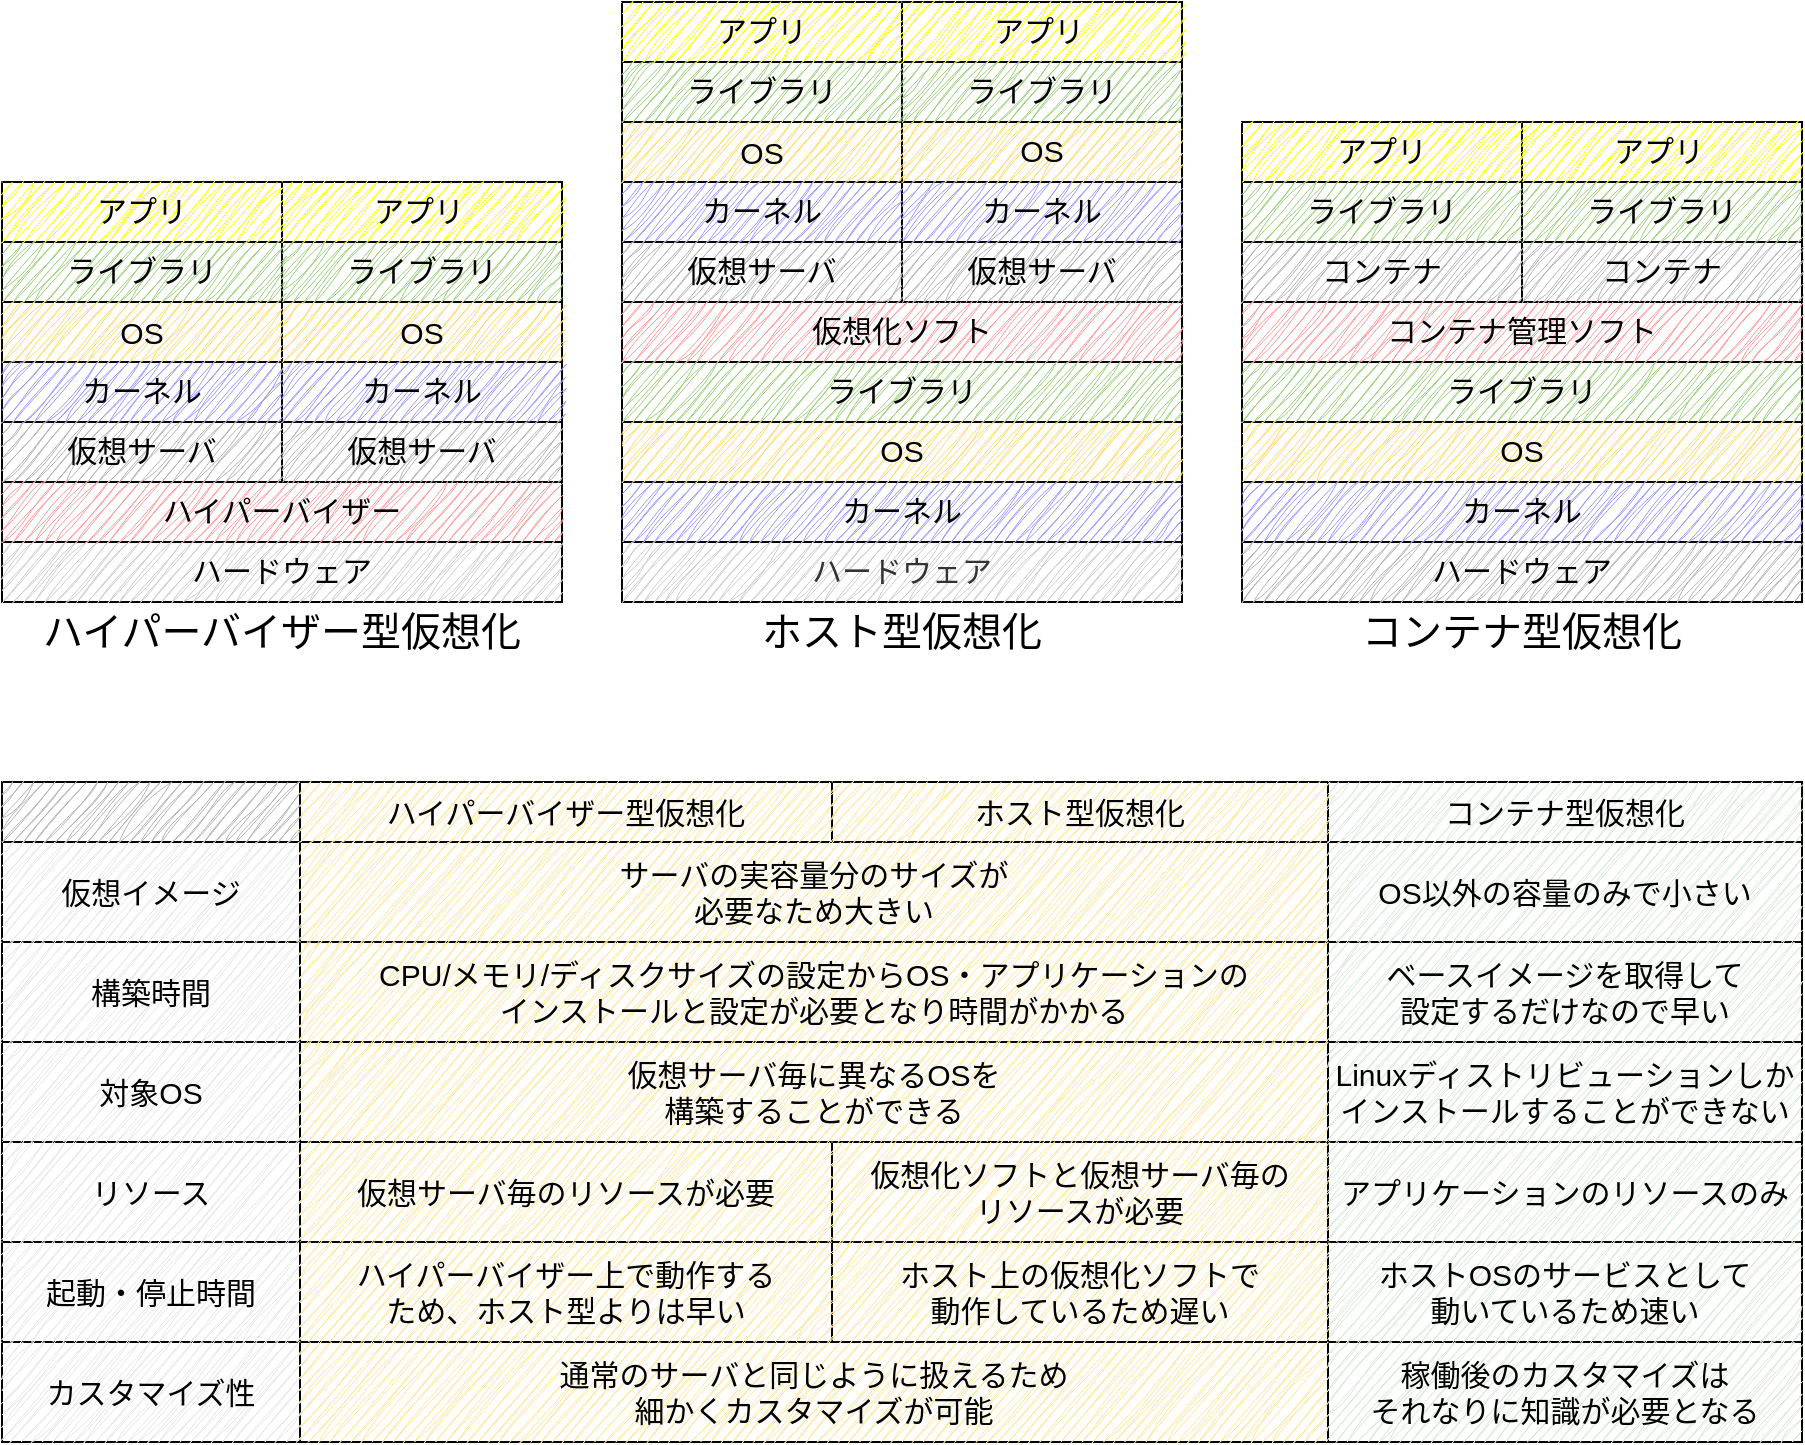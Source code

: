 <mxfile version="22.1.16" type="github">
  <diagram name="ページ1" id="EFtJADlw1mo4nO-pMKA7">
    <mxGraphModel dx="2316" dy="-345" grid="1" gridSize="10" guides="1" tooltips="1" connect="1" arrows="1" fold="1" page="1" pageScale="1" pageWidth="827" pageHeight="1169" math="0" shadow="0">
      <root>
        <mxCell id="0" />
        <mxCell id="1" parent="0" />
        <mxCell id="1sAGVXY1Umkc6Cw3v1CU-4" value="" style="shape=table;startSize=0;container=1;collapsible=0;childLayout=tableLayout;hachureGap=4;fontFamily=Architects Daughter;fontSource=https%3A%2F%2Ffonts.googleapis.com%2Fcss%3Ffamily%3DArchitects%2BDaughter;fontSize=12;rounded=0;swimlaneLine=1;shadow=0;" parent="1" vertex="1">
          <mxGeometry x="-450" y="1600" width="900" height="330" as="geometry" />
        </mxCell>
        <mxCell id="1sAGVXY1Umkc6Cw3v1CU-5" value="" style="shape=tableRow;horizontal=0;startSize=0;swimlaneHead=0;swimlaneBody=0;strokeColor=inherit;top=0;left=0;bottom=0;right=0;collapsible=0;dropTarget=0;fillColor=none;points=[[0,0.5],[1,0.5]];portConstraint=eastwest;sketch=1;hachureGap=4;jiggle=2;curveFitting=1;fontFamily=Architects Daughter;fontSource=https%3A%2F%2Ffonts.googleapis.com%2Fcss%3Ffamily%3DArchitects%2BDaughter;fontSize=20;" parent="1sAGVXY1Umkc6Cw3v1CU-4" vertex="1">
          <mxGeometry width="900" height="30" as="geometry" />
        </mxCell>
        <mxCell id="1sAGVXY1Umkc6Cw3v1CU-6" value="&#xa;&lt;br class=&quot;Apple-interchange-newline&quot;&gt;&lt;table style=&quot;border-color: var(--border-color); color: rgb(0, 0, 0); font-size: 20px; font-style: normal; font-variant-ligatures: normal; font-variant-caps: normal; font-weight: 400; letter-spacing: normal; orphans: 2; text-align: left; text-transform: none; widows: 2; word-spacing: 0px; -webkit-text-stroke-width: 0px; background-color: rgb(251, 251, 251); text-decoration-thickness: initial; text-decoration-style: initial; text-decoration-color: initial; width: 769pt;&quot; border=&quot;0&quot; cellpadding=&quot;0&quot; cellspacing=&quot;0&quot; width=&quot;1027&quot;&gt;&lt;colgroup style=&quot;border-color: var(--border-color);&quot;&gt;&lt;col style=&quot;border-color: var(--border-color); width: 73pt;&quot; width=&quot;97&quot;&gt;&lt;/colgroup&gt;&lt;colgroup style=&quot;border-color: var(--border-color);&quot;&gt;&lt;col style=&quot;border-color: var(--border-color);&quot; width=&quot;310&quot; span=&quot;3&quot;&gt;&lt;/colgroup&gt;&lt;tbody style=&quot;border-color: var(--border-color);&quot;&gt;&lt;tr style=&quot;border-color: var(--border-color); height: 31.95pt;&quot; height=&quot;42&quot;&gt;&lt;td style=&quot;border-color: var(--border-color); height: 31.95pt; width: 73pt;&quot; height=&quot;42&quot; class=&quot;xl66&quot; width=&quot;97&quot;&gt;　&lt;/td&gt;&lt;td style=&quot;border-top-color: ; border-right-color: ; border-bottom-color: ; border-left: none; width: 232pt;&quot; class=&quot;xl67&quot; width=&quot;310&quot;&gt;ホスト型&lt;br style=&quot;border-color: var(--border-color);&quot;&gt;&lt;br style=&quot;border-color: var(--border-color);&quot;&gt;(Virtual Box)&lt;/td&gt;&lt;td style=&quot;border-top-color: ; border-right-color: ; border-bottom-color: ; border-left: none; width: 232pt;&quot; class=&quot;xl67&quot; width=&quot;310&quot;&gt;ハイパーバイザー型&lt;br style=&quot;border-color: var(--border-color);&quot;&gt;&lt;br style=&quot;border-color: var(--border-color);&quot;&gt;(VMWare/Hyper-V)&lt;/td&gt;&lt;td style=&quot;border-top-color: ; border-right-color: ; border-bottom-color: ; border-left: none; width: 232pt;&quot; class=&quot;xl67&quot; width=&quot;310&quot;&gt;コンテナ型&lt;br style=&quot;border-color: var(--border-color);&quot;&gt;&lt;br style=&quot;border-color: var(--border-color);&quot;&gt;(Docker/Podman)&lt;/td&gt;&lt;/tr&gt;&lt;tr style=&quot;border-color: var(--border-color); height: 12.6pt;&quot; height=&quot;17&quot;&gt;&lt;td style=&quot;border-top: none; border-right-color: ; border-bottom-color: ; border-left-color: ; height: 12.6pt;&quot; height=&quot;17&quot; class=&quot;xl68&quot;&gt;仮想化のメリット&lt;/td&gt;&lt;td style=&quot;border-top-color: ; border-right-color: ; border-bottom-color: ; border-left: none;&quot; colspan=&quot;3&quot; class=&quot;xl69&quot;&gt;隔離されたアプリケーション実行環境を提供する。また、実行イメージのスナップショットをパッケージとしてファイルにして保存できる。&lt;/td&gt;&lt;/tr&gt;&lt;tr style=&quot;border-color: var(--border-color); height: 12.6pt;&quot; height=&quot;17&quot;&gt;&lt;td style=&quot;border-top: none; border-right-color: ; border-bottom-color: ; border-left-color: ; height: 12.6pt;&quot; height=&quot;17&quot; class=&quot;xl68&quot;&gt;仮想イメージ&lt;/td&gt;&lt;td style=&quot;border-top-color: ; border-right-color: ; border-bottom-color: ; border-left: none;&quot; colspan=&quot;2&quot; class=&quot;xl70&quot;&gt;アプリケーションに加えて仮想マシン・OSの実行イメージを持つ必要がある。&lt;/td&gt;&lt;td style=&quot;border-top: none; border-right-color: ; border-bottom-color: ; border-left: none;&quot; class=&quot;xl71&quot;&gt;アプリケーションとOSの一部の実行イメージを持つ必要がある。&lt;/td&gt;&lt;/tr&gt;&lt;tr style=&quot;border-color: var(--border-color); height: 12.6pt;&quot; height=&quot;17&quot;&gt;&lt;td style=&quot;border-top: none; border-right-color: ; border-bottom-color: ; border-left-color: ; height: 12.6pt;&quot; height=&quot;17&quot; class=&quot;xl68&quot;&gt;デプロイ&lt;/td&gt;&lt;td style=&quot;border-top: none; border-right-color: ; border-bottom-color: ; border-left: none;&quot; class=&quot;xl70&quot;&gt;デプロイするサイズが大きい。&lt;/td&gt;&lt;td style=&quot;border-top: none; border-right-color: ; border-bottom-color: ; border-left: none;&quot; class=&quot;xl70&quot;&gt;デプロイするサイズが大きい。※thinなら抑えられる。&lt;/td&gt;&lt;td style=&quot;border-top: none; border-right-color: ; border-bottom-color: ; border-left: none;&quot; class=&quot;xl71&quot;&gt;デプロイするサイズが小さい。コンテナの実使用量のみ。&lt;/td&gt;&lt;/tr&gt;&lt;tr style=&quot;border-color: var(--border-color); height: 12.6pt;&quot; height=&quot;17&quot;&gt;&lt;td style=&quot;border-top: none; border-right-color: ; border-bottom-color: ; border-left-color: ; height: 12.6pt;&quot; height=&quot;17&quot; class=&quot;xl68&quot;&gt;構築時間&lt;/td&gt;&lt;td style=&quot;border-top-color: ; border-right: 0.5pt solid black; border-bottom-color: ; border-left-color: ;&quot; colspan=&quot;2&quot; class=&quot;xl72&quot;&gt;CPU/メモリ/ディスクサイズの設定からOS・アプリケーションのインストールと設定が必要となり時間がかかる。&lt;/td&gt;&lt;td style=&quot;border-top: none; border-right-color: ; border-bottom-color: ; border-left: none;&quot; class=&quot;xl71&quot;&gt;ベースイメージを利用すればアプリケーションの設定のみ。&lt;/td&gt;&lt;/tr&gt;&lt;tr style=&quot;border-color: var(--border-color); height: 12.6pt;&quot; height=&quot;17&quot;&gt;&lt;td style=&quot;border-top: none; border-right-color: ; border-bottom-color: ; border-left-color: ; height: 12.6pt;&quot; height=&quot;17&quot; class=&quot;xl68&quot;&gt;起動・停止時間&lt;/td&gt;&lt;td style=&quot;border-top: none; border-right-color: ; border-bottom-color: ; border-left: none;&quot; class=&quot;xl70&quot;&gt;ホスト上で動作している仮想環境のため遅い。&lt;/td&gt;&lt;td style=&quot;border-top: none; border-right-color: ; border-bottom-color: ; border-left: none;&quot; class=&quot;xl70&quot;&gt;ハイパーバイザー上で動作しているため、ホスト型より早い。&lt;/td&gt;&lt;td style=&quot;border-top: none; border-right-color: ; border-bottom-color: ; border-left: none;&quot; class=&quot;xl71&quot;&gt;OS部がホストOSと共有しているため早い。&lt;/td&gt;&lt;/tr&gt;&lt;tr style=&quot;border-color: var(--border-color); height: 12.6pt;&quot; height=&quot;17&quot;&gt;&lt;td style=&quot;border-top: none; border-right-color: ; border-bottom-color: ; border-left-color: ; height: 12.6pt;&quot; height=&quot;17&quot; class=&quot;xl68&quot;&gt;異なるOS環境&lt;/td&gt;&lt;td style=&quot;border-top-color: ; border-right-color: ; border-bottom-color: ; border-left: none;&quot; colspan=&quot;2&quot; class=&quot;xl71&quot;&gt;仮想サーバ毎に異なるOSを構築可能。&lt;/td&gt;&lt;td style=&quot;border-top: none; border-right-color: ; border-bottom-color: ; border-left: none;&quot; class=&quot;xl70&quot;&gt;Linux以外のOSで構成できない。&lt;/td&gt;&lt;/tr&gt;&lt;tr style=&quot;border-color: var(--border-color); height: 12.6pt;&quot; height=&quot;17&quot;&gt;&lt;td style=&quot;border-top: none; border-right-color: ; border-bottom-color: ; border-left-color: ; height: 12.6pt;&quot; height=&quot;17&quot; class=&quot;xl68&quot;&gt;リソース&lt;/td&gt;&lt;td style=&quot;border-top: none; border-right-color: ; border-bottom-color: ; border-left: none;&quot; class=&quot;xl70&quot;&gt;多い。※仮想化ソフトウェアと仮想サーバ毎のリソースが必要&lt;/td&gt;&lt;td style=&quot;border-top: none; border-right-color: ; border-bottom-color: ; border-left: none;&quot; class=&quot;xl70&quot;&gt;多い。※仮想サーバ毎のリソースが必要。&lt;/td&gt;&lt;td style=&quot;border-top: none; border-right-color: ; border-bottom-color: ; border-left: none;&quot; class=&quot;xl71&quot;&gt;少ない。※アプリケーションとOSの一部のリソースが必要&lt;/td&gt;&lt;/tr&gt;&lt;tr style=&quot;border-color: var(--border-color); height: 12.6pt;&quot; height=&quot;17&quot;&gt;&lt;td style=&quot;border-top: none; border-right-color: ; border-bottom-color: ; border-left-color: ; height: 12.6pt;&quot; height=&quot;17&quot; class=&quot;xl68&quot;&gt;強み&lt;/td&gt;&lt;td style=&quot;border-top-color: ; border-right-color: ; border-bottom-color: ; border-left: none;&quot; colspan=&quot;2&quot; class=&quot;xl69&quot;&gt;構成の自由度が高い。&lt;/td&gt;&lt;td style=&quot;border-top: none; border-right-color: ; border-bottom-color: ; border-left: none;&quot; class=&quot;xl69&quot;&gt;軽量で可搬性が高い。&lt;/td&gt;&lt;/tr&gt;&lt;/tbody&gt;&lt;/table&gt;&#xa;&#xa;" style="shape=partialRectangle;html=1;whiteSpace=wrap;connectable=0;strokeColor=inherit;overflow=hidden;fillColor=#B3B3B3;top=0;left=0;bottom=0;right=0;pointerEvents=1;sketch=1;hachureGap=4;jiggle=2;curveFitting=1;fontFamily=Helvetica;fontSize=20;" parent="1sAGVXY1Umkc6Cw3v1CU-5" vertex="1">
          <mxGeometry width="149" height="30" as="geometry">
            <mxRectangle width="149" height="30" as="alternateBounds" />
          </mxGeometry>
        </mxCell>
        <mxCell id="1sAGVXY1Umkc6Cw3v1CU-7" value="ハイパーバイザー型仮想化" style="shape=partialRectangle;html=1;whiteSpace=wrap;connectable=0;strokeColor=inherit;overflow=hidden;fillColor=#FFE599;top=0;left=0;bottom=0;right=0;pointerEvents=1;sketch=1;hachureGap=4;jiggle=2;curveFitting=1;fontFamily=Helvetica;fontSize=15;" parent="1sAGVXY1Umkc6Cw3v1CU-5" vertex="1">
          <mxGeometry x="149" width="266" height="30" as="geometry">
            <mxRectangle width="266" height="30" as="alternateBounds" />
          </mxGeometry>
        </mxCell>
        <mxCell id="1sAGVXY1Umkc6Cw3v1CU-8" value="ホスト型仮想化" style="shape=partialRectangle;html=1;whiteSpace=wrap;connectable=0;strokeColor=inherit;overflow=hidden;fillColor=#FFE599;top=0;left=0;bottom=0;right=0;pointerEvents=1;sketch=1;hachureGap=4;jiggle=2;curveFitting=1;fontFamily=Helvetica;fontSize=15;" parent="1sAGVXY1Umkc6Cw3v1CU-5" vertex="1">
          <mxGeometry x="415" width="248" height="30" as="geometry">
            <mxRectangle width="248" height="30" as="alternateBounds" />
          </mxGeometry>
        </mxCell>
        <mxCell id="1sAGVXY1Umkc6Cw3v1CU-9" value="コンテナ型仮想化" style="shape=partialRectangle;html=1;whiteSpace=wrap;connectable=0;strokeColor=inherit;overflow=hidden;fillColor=#D5E8D4;top=0;left=0;bottom=0;right=0;pointerEvents=1;hachureGap=4;fontFamily=Helvetica;fontSize=15;sketch=1;curveFitting=1;jiggle=2;" parent="1sAGVXY1Umkc6Cw3v1CU-5" vertex="1">
          <mxGeometry x="663" width="237" height="30" as="geometry">
            <mxRectangle width="237" height="30" as="alternateBounds" />
          </mxGeometry>
        </mxCell>
        <mxCell id="1sAGVXY1Umkc6Cw3v1CU-15" value="" style="shape=tableRow;horizontal=0;startSize=0;swimlaneHead=0;swimlaneBody=0;strokeColor=inherit;top=0;left=0;bottom=0;right=0;collapsible=0;dropTarget=0;fillColor=none;points=[[0,0.5],[1,0.5]];portConstraint=eastwest;sketch=1;hachureGap=4;jiggle=2;curveFitting=1;fontFamily=Architects Daughter;fontSource=https%3A%2F%2Ffonts.googleapis.com%2Fcss%3Ffamily%3DArchitects%2BDaughter;fontSize=20;" parent="1sAGVXY1Umkc6Cw3v1CU-4" vertex="1">
          <mxGeometry y="30" width="900" height="50" as="geometry" />
        </mxCell>
        <mxCell id="1sAGVXY1Umkc6Cw3v1CU-16" value="仮想イメージ" style="shape=partialRectangle;html=1;whiteSpace=wrap;connectable=0;strokeColor=inherit;overflow=hidden;fillColor=#E6E6E6;top=0;left=0;bottom=0;right=0;pointerEvents=1;sketch=1;hachureGap=4;jiggle=2;curveFitting=1;fontFamily=Helvetica;fontSize=15;" parent="1sAGVXY1Umkc6Cw3v1CU-15" vertex="1">
          <mxGeometry width="149" height="50" as="geometry">
            <mxRectangle width="149" height="50" as="alternateBounds" />
          </mxGeometry>
        </mxCell>
        <mxCell id="1sAGVXY1Umkc6Cw3v1CU-17" value="サーバの実容量分のサイズが&lt;br&gt;必要なため大きい" style="shape=partialRectangle;html=1;whiteSpace=wrap;connectable=0;strokeColor=inherit;overflow=hidden;fillColor=#FFE599;top=0;left=0;bottom=0;right=0;pointerEvents=1;sketch=1;hachureGap=4;jiggle=2;curveFitting=1;fontFamily=Helvetica;fontSize=15;colspan=2;align=center;" parent="1sAGVXY1Umkc6Cw3v1CU-15" vertex="1">
          <mxGeometry x="149" width="514" height="50" as="geometry">
            <mxRectangle width="266" height="50" as="alternateBounds" />
          </mxGeometry>
        </mxCell>
        <mxCell id="1sAGVXY1Umkc6Cw3v1CU-18" value="" style="shape=partialRectangle;html=1;whiteSpace=wrap;connectable=0;strokeColor=inherit;overflow=hidden;fillColor=none;top=0;left=0;bottom=0;right=0;pointerEvents=1;sketch=1;hachureGap=4;jiggle=2;curveFitting=1;fontFamily=Helvetica;fontSize=13;align=center;" parent="1sAGVXY1Umkc6Cw3v1CU-15" vertex="1" visible="0">
          <mxGeometry x="415" width="248" height="50" as="geometry">
            <mxRectangle width="248" height="50" as="alternateBounds" />
          </mxGeometry>
        </mxCell>
        <mxCell id="1sAGVXY1Umkc6Cw3v1CU-19" value="OS以外の容量のみで小さい" style="shape=partialRectangle;html=1;whiteSpace=wrap;connectable=0;strokeColor=inherit;overflow=hidden;fillColor=#D5E8D4;top=0;left=0;bottom=0;right=0;pointerEvents=1;hachureGap=4;fontFamily=Helvetica;fontSize=15;align=center;sketch=1;curveFitting=1;jiggle=2;" parent="1sAGVXY1Umkc6Cw3v1CU-15" vertex="1">
          <mxGeometry x="663" width="237" height="50" as="geometry">
            <mxRectangle width="237" height="50" as="alternateBounds" />
          </mxGeometry>
        </mxCell>
        <mxCell id="1sAGVXY1Umkc6Cw3v1CU-25" value="" style="shape=tableRow;horizontal=0;startSize=0;swimlaneHead=0;swimlaneBody=0;strokeColor=inherit;top=0;left=0;bottom=0;right=0;collapsible=0;dropTarget=0;fillColor=none;points=[[0,0.5],[1,0.5]];portConstraint=eastwest;sketch=1;hachureGap=4;jiggle=2;curveFitting=1;fontFamily=Architects Daughter;fontSource=https%3A%2F%2Ffonts.googleapis.com%2Fcss%3Ffamily%3DArchitects%2BDaughter;fontSize=20;" parent="1sAGVXY1Umkc6Cw3v1CU-4" vertex="1">
          <mxGeometry y="80" width="900" height="50" as="geometry" />
        </mxCell>
        <mxCell id="1sAGVXY1Umkc6Cw3v1CU-26" value="構築時間" style="shape=partialRectangle;html=1;whiteSpace=wrap;connectable=0;strokeColor=inherit;overflow=hidden;fillColor=#E6E6E6;top=0;left=0;bottom=0;right=0;pointerEvents=1;sketch=1;hachureGap=4;jiggle=2;curveFitting=1;fontFamily=Helvetica;fontSize=15;" parent="1sAGVXY1Umkc6Cw3v1CU-25" vertex="1">
          <mxGeometry width="149" height="50" as="geometry">
            <mxRectangle width="149" height="50" as="alternateBounds" />
          </mxGeometry>
        </mxCell>
        <mxCell id="1sAGVXY1Umkc6Cw3v1CU-27" value="CPU/メモリ/ディスクサイズの設定からOS・アプリケーションの&lt;br&gt;インストールと設定が必要となり時間がかかる" style="shape=partialRectangle;html=1;whiteSpace=wrap;connectable=0;strokeColor=inherit;overflow=hidden;fillColor=#FFE599;top=0;left=0;bottom=0;right=0;pointerEvents=1;sketch=1;hachureGap=4;jiggle=2;curveFitting=1;fontFamily=Helvetica;fontSize=15;colspan=2;align=center;" parent="1sAGVXY1Umkc6Cw3v1CU-25" vertex="1">
          <mxGeometry x="149" width="514" height="50" as="geometry">
            <mxRectangle width="266" height="50" as="alternateBounds" />
          </mxGeometry>
        </mxCell>
        <mxCell id="1sAGVXY1Umkc6Cw3v1CU-28" value="" style="shape=partialRectangle;html=1;whiteSpace=wrap;connectable=0;strokeColor=inherit;overflow=hidden;fillColor=none;top=0;left=0;bottom=0;right=0;pointerEvents=1;sketch=1;hachureGap=4;jiggle=2;curveFitting=1;fontFamily=Helvetica;fontSize=13;align=center;" parent="1sAGVXY1Umkc6Cw3v1CU-25" vertex="1" visible="0">
          <mxGeometry x="415" width="248" height="50" as="geometry">
            <mxRectangle width="248" height="50" as="alternateBounds" />
          </mxGeometry>
        </mxCell>
        <mxCell id="1sAGVXY1Umkc6Cw3v1CU-29" value="ベースイメージを取得して&lt;br&gt;設定するだけなので早い" style="shape=partialRectangle;html=1;whiteSpace=wrap;connectable=0;strokeColor=inherit;overflow=hidden;fillColor=#D5E8D4;top=0;left=0;bottom=0;right=0;pointerEvents=1;hachureGap=4;fontFamily=Helvetica;fontSize=15;align=center;sketch=1;curveFitting=1;jiggle=2;" parent="1sAGVXY1Umkc6Cw3v1CU-25" vertex="1">
          <mxGeometry x="663" width="237" height="50" as="geometry">
            <mxRectangle width="237" height="50" as="alternateBounds" />
          </mxGeometry>
        </mxCell>
        <mxCell id="1sAGVXY1Umkc6Cw3v1CU-35" value="" style="shape=tableRow;horizontal=0;startSize=0;swimlaneHead=0;swimlaneBody=0;strokeColor=inherit;top=0;left=0;bottom=0;right=0;collapsible=0;dropTarget=0;fillColor=none;points=[[0,0.5],[1,0.5]];portConstraint=eastwest;sketch=1;hachureGap=4;jiggle=2;curveFitting=1;fontFamily=Architects Daughter;fontSource=https%3A%2F%2Ffonts.googleapis.com%2Fcss%3Ffamily%3DArchitects%2BDaughter;fontSize=20;" parent="1sAGVXY1Umkc6Cw3v1CU-4" vertex="1">
          <mxGeometry y="130" width="900" height="50" as="geometry" />
        </mxCell>
        <mxCell id="1sAGVXY1Umkc6Cw3v1CU-36" value="対象OS" style="shape=partialRectangle;html=1;whiteSpace=wrap;connectable=0;strokeColor=inherit;overflow=hidden;fillColor=#E6E6E6;top=0;left=0;bottom=0;right=0;pointerEvents=1;sketch=1;hachureGap=4;jiggle=2;curveFitting=1;fontFamily=Helvetica;fontSize=15;" parent="1sAGVXY1Umkc6Cw3v1CU-35" vertex="1">
          <mxGeometry width="149" height="50" as="geometry">
            <mxRectangle width="149" height="50" as="alternateBounds" />
          </mxGeometry>
        </mxCell>
        <mxCell id="1sAGVXY1Umkc6Cw3v1CU-37" value="仮想サーバ毎に異なるOSを&lt;br&gt;構築することができる" style="shape=partialRectangle;html=1;whiteSpace=wrap;connectable=0;strokeColor=inherit;overflow=hidden;fillColor=#FFE599;top=0;left=0;bottom=0;right=0;pointerEvents=1;sketch=1;hachureGap=4;jiggle=2;curveFitting=1;fontFamily=Helvetica;fontSize=15;colspan=2;align=center;" parent="1sAGVXY1Umkc6Cw3v1CU-35" vertex="1">
          <mxGeometry x="149" width="514" height="50" as="geometry">
            <mxRectangle width="266" height="50" as="alternateBounds" />
          </mxGeometry>
        </mxCell>
        <mxCell id="1sAGVXY1Umkc6Cw3v1CU-38" value="" style="shape=partialRectangle;html=1;whiteSpace=wrap;connectable=0;strokeColor=inherit;overflow=hidden;fillColor=none;top=0;left=0;bottom=0;right=0;pointerEvents=1;sketch=1;hachureGap=4;jiggle=2;curveFitting=1;fontFamily=Helvetica;fontSize=13;align=center;" parent="1sAGVXY1Umkc6Cw3v1CU-35" vertex="1" visible="0">
          <mxGeometry x="415" width="248" height="50" as="geometry">
            <mxRectangle width="248" height="50" as="alternateBounds" />
          </mxGeometry>
        </mxCell>
        <mxCell id="1sAGVXY1Umkc6Cw3v1CU-39" value="Linuxディストリビューションしかインストールすることができない" style="shape=partialRectangle;html=1;whiteSpace=wrap;connectable=0;strokeColor=inherit;overflow=hidden;fillColor=#D5E8D4;top=0;left=0;bottom=0;right=0;pointerEvents=1;hachureGap=4;fontFamily=Helvetica;fontSize=15;align=center;sketch=1;curveFitting=1;jiggle=2;" parent="1sAGVXY1Umkc6Cw3v1CU-35" vertex="1">
          <mxGeometry x="663" width="237" height="50" as="geometry">
            <mxRectangle width="237" height="50" as="alternateBounds" />
          </mxGeometry>
        </mxCell>
        <mxCell id="1sAGVXY1Umkc6Cw3v1CU-40" value="" style="shape=tableRow;horizontal=0;startSize=0;swimlaneHead=0;swimlaneBody=0;strokeColor=inherit;top=0;left=0;bottom=0;right=0;collapsible=0;dropTarget=0;fillColor=none;points=[[0,0.5],[1,0.5]];portConstraint=eastwest;sketch=1;hachureGap=4;jiggle=2;curveFitting=1;fontFamily=Architects Daughter;fontSource=https%3A%2F%2Ffonts.googleapis.com%2Fcss%3Ffamily%3DArchitects%2BDaughter;fontSize=20;" parent="1sAGVXY1Umkc6Cw3v1CU-4" vertex="1">
          <mxGeometry y="180" width="900" height="50" as="geometry" />
        </mxCell>
        <mxCell id="1sAGVXY1Umkc6Cw3v1CU-41" value="リソース" style="shape=partialRectangle;html=1;whiteSpace=wrap;connectable=0;strokeColor=inherit;overflow=hidden;fillColor=#E6E6E6;top=0;left=0;bottom=0;right=0;pointerEvents=1;sketch=1;hachureGap=4;jiggle=2;curveFitting=1;fontFamily=Helvetica;fontSize=15;" parent="1sAGVXY1Umkc6Cw3v1CU-40" vertex="1">
          <mxGeometry width="149" height="50" as="geometry">
            <mxRectangle width="149" height="50" as="alternateBounds" />
          </mxGeometry>
        </mxCell>
        <mxCell id="1sAGVXY1Umkc6Cw3v1CU-42" value="仮想サーバ毎のリソースが必要" style="shape=partialRectangle;html=1;whiteSpace=wrap;connectable=0;strokeColor=inherit;overflow=hidden;fillColor=#FFE599;top=0;left=0;bottom=0;right=0;pointerEvents=1;sketch=1;hachureGap=4;jiggle=2;curveFitting=1;fontFamily=Helvetica;fontSize=15;align=center;" parent="1sAGVXY1Umkc6Cw3v1CU-40" vertex="1">
          <mxGeometry x="149" width="266" height="50" as="geometry">
            <mxRectangle width="266" height="50" as="alternateBounds" />
          </mxGeometry>
        </mxCell>
        <mxCell id="1sAGVXY1Umkc6Cw3v1CU-43" value="仮想化ソフトと仮想サーバ毎の&lt;br style=&quot;border-color: var(--border-color);&quot;&gt;リソースが必要" style="shape=partialRectangle;html=1;whiteSpace=wrap;connectable=0;strokeColor=inherit;overflow=hidden;fillColor=#FFE599;top=0;left=0;bottom=0;right=0;pointerEvents=1;sketch=1;hachureGap=4;jiggle=2;curveFitting=1;fontFamily=Helvetica;fontSize=15;align=center;" parent="1sAGVXY1Umkc6Cw3v1CU-40" vertex="1">
          <mxGeometry x="415" width="248" height="50" as="geometry">
            <mxRectangle width="248" height="50" as="alternateBounds" />
          </mxGeometry>
        </mxCell>
        <mxCell id="1sAGVXY1Umkc6Cw3v1CU-44" value="アプリケーションのリソースのみ" style="shape=partialRectangle;html=1;whiteSpace=wrap;connectable=0;strokeColor=inherit;overflow=hidden;fillColor=#D5E8D4;top=0;left=0;bottom=0;right=0;pointerEvents=1;hachureGap=4;fontFamily=Helvetica;fontSize=15;align=center;sketch=1;curveFitting=1;jiggle=2;" parent="1sAGVXY1Umkc6Cw3v1CU-40" vertex="1">
          <mxGeometry x="663" width="237" height="50" as="geometry">
            <mxRectangle width="237" height="50" as="alternateBounds" />
          </mxGeometry>
        </mxCell>
        <mxCell id="1sAGVXY1Umkc6Cw3v1CU-30" value="" style="shape=tableRow;horizontal=0;startSize=0;swimlaneHead=0;swimlaneBody=0;strokeColor=inherit;top=0;left=0;bottom=0;right=0;collapsible=0;dropTarget=0;fillColor=none;points=[[0,0.5],[1,0.5]];portConstraint=eastwest;sketch=1;hachureGap=4;jiggle=2;curveFitting=1;fontFamily=Architects Daughter;fontSource=https%3A%2F%2Ffonts.googleapis.com%2Fcss%3Ffamily%3DArchitects%2BDaughter;fontSize=20;" parent="1sAGVXY1Umkc6Cw3v1CU-4" vertex="1">
          <mxGeometry y="230" width="900" height="50" as="geometry" />
        </mxCell>
        <mxCell id="1sAGVXY1Umkc6Cw3v1CU-31" value="起動・停止時間" style="shape=partialRectangle;html=1;whiteSpace=wrap;connectable=0;strokeColor=inherit;overflow=hidden;fillColor=#E6E6E6;top=0;left=0;bottom=0;right=0;pointerEvents=1;sketch=1;hachureGap=4;jiggle=2;curveFitting=1;fontFamily=Helvetica;fontSize=15;" parent="1sAGVXY1Umkc6Cw3v1CU-30" vertex="1">
          <mxGeometry width="149" height="50" as="geometry">
            <mxRectangle width="149" height="50" as="alternateBounds" />
          </mxGeometry>
        </mxCell>
        <mxCell id="1sAGVXY1Umkc6Cw3v1CU-32" value="ハイパーバイザー上で動作する&lt;br style=&quot;border-color: var(--border-color);&quot;&gt;ため、ホスト型よりは早い" style="shape=partialRectangle;html=1;whiteSpace=wrap;connectable=0;strokeColor=inherit;overflow=hidden;fillColor=#FFE599;top=0;left=0;bottom=0;right=0;pointerEvents=1;sketch=1;hachureGap=4;jiggle=2;curveFitting=1;fontFamily=Helvetica;fontSize=15;align=center;" parent="1sAGVXY1Umkc6Cw3v1CU-30" vertex="1">
          <mxGeometry x="149" width="266" height="50" as="geometry">
            <mxRectangle width="266" height="50" as="alternateBounds" />
          </mxGeometry>
        </mxCell>
        <mxCell id="1sAGVXY1Umkc6Cw3v1CU-33" value="ホスト上の仮想化ソフトで&lt;br style=&quot;border-color: var(--border-color);&quot;&gt;動作しているため遅い" style="shape=partialRectangle;html=1;whiteSpace=wrap;connectable=0;strokeColor=inherit;overflow=hidden;fillColor=#FFE599;top=0;left=0;bottom=0;right=0;pointerEvents=1;sketch=1;hachureGap=4;jiggle=2;curveFitting=1;fontFamily=Helvetica;fontSize=15;align=center;" parent="1sAGVXY1Umkc6Cw3v1CU-30" vertex="1">
          <mxGeometry x="415" width="248" height="50" as="geometry">
            <mxRectangle width="248" height="50" as="alternateBounds" />
          </mxGeometry>
        </mxCell>
        <mxCell id="1sAGVXY1Umkc6Cw3v1CU-34" value="ホストOSのサービスとして&lt;br&gt;動いているため速い" style="shape=partialRectangle;html=1;whiteSpace=wrap;connectable=0;strokeColor=inherit;overflow=hidden;fillColor=#D5E8D4;top=0;left=0;bottom=0;right=0;pointerEvents=1;hachureGap=4;fontFamily=Helvetica;fontSize=15;align=center;sketch=1;curveFitting=1;jiggle=2;" parent="1sAGVXY1Umkc6Cw3v1CU-30" vertex="1">
          <mxGeometry x="663" width="237" height="50" as="geometry">
            <mxRectangle width="237" height="50" as="alternateBounds" />
          </mxGeometry>
        </mxCell>
        <mxCell id="1sAGVXY1Umkc6Cw3v1CU-45" value="" style="shape=tableRow;horizontal=0;startSize=0;swimlaneHead=0;swimlaneBody=0;strokeColor=inherit;top=0;left=0;bottom=0;right=0;collapsible=0;dropTarget=0;fillColor=none;points=[[0,0.5],[1,0.5]];portConstraint=eastwest;sketch=1;hachureGap=4;jiggle=2;curveFitting=1;fontFamily=Architects Daughter;fontSource=https%3A%2F%2Ffonts.googleapis.com%2Fcss%3Ffamily%3DArchitects%2BDaughter;fontSize=20;" parent="1sAGVXY1Umkc6Cw3v1CU-4" vertex="1">
          <mxGeometry y="280" width="900" height="50" as="geometry" />
        </mxCell>
        <mxCell id="1sAGVXY1Umkc6Cw3v1CU-46" value="カスタマイズ性" style="shape=partialRectangle;html=1;whiteSpace=wrap;connectable=0;strokeColor=inherit;overflow=hidden;fillColor=#E6E6E6;top=0;left=0;bottom=0;right=0;pointerEvents=1;sketch=1;hachureGap=4;jiggle=2;curveFitting=1;fontFamily=Helvetica;fontSize=15;" parent="1sAGVXY1Umkc6Cw3v1CU-45" vertex="1">
          <mxGeometry width="149" height="50" as="geometry">
            <mxRectangle width="149" height="50" as="alternateBounds" />
          </mxGeometry>
        </mxCell>
        <mxCell id="1sAGVXY1Umkc6Cw3v1CU-47" value="通常のサーバと同じように扱えるため&lt;br&gt;細かくカスタマイズが可能" style="shape=partialRectangle;html=1;whiteSpace=wrap;connectable=0;strokeColor=inherit;overflow=hidden;fillColor=#FFE599;top=0;left=0;bottom=0;right=0;pointerEvents=1;sketch=1;hachureGap=4;jiggle=2;curveFitting=1;fontFamily=Helvetica;fontSize=15;colspan=2;align=center;" parent="1sAGVXY1Umkc6Cw3v1CU-45" vertex="1">
          <mxGeometry x="149" width="514" height="50" as="geometry">
            <mxRectangle width="266" height="50" as="alternateBounds" />
          </mxGeometry>
        </mxCell>
        <mxCell id="1sAGVXY1Umkc6Cw3v1CU-48" value="" style="shape=partialRectangle;html=1;whiteSpace=wrap;connectable=0;strokeColor=inherit;overflow=hidden;fillColor=none;top=0;left=0;bottom=0;right=0;pointerEvents=1;sketch=1;hachureGap=4;jiggle=2;curveFitting=1;fontFamily=Helvetica;fontSize=13;align=center;" parent="1sAGVXY1Umkc6Cw3v1CU-45" vertex="1" visible="0">
          <mxGeometry x="415" width="248" height="50" as="geometry">
            <mxRectangle width="248" height="50" as="alternateBounds" />
          </mxGeometry>
        </mxCell>
        <mxCell id="1sAGVXY1Umkc6Cw3v1CU-49" value="稼働後のカスタマイズは&lt;br&gt;それなりに知識が必要となる" style="shape=partialRectangle;html=1;whiteSpace=wrap;connectable=0;strokeColor=inherit;overflow=hidden;fillColor=#D5E8D4;top=0;left=0;bottom=0;right=0;pointerEvents=1;hachureGap=4;fontFamily=Helvetica;fontSize=15;align=center;sketch=1;curveFitting=1;jiggle=2;" parent="1sAGVXY1Umkc6Cw3v1CU-45" vertex="1">
          <mxGeometry x="663" width="237" height="50" as="geometry">
            <mxRectangle width="237" height="50" as="alternateBounds" />
          </mxGeometry>
        </mxCell>
        <mxCell id="Nek6fTRxLABKXPJoWp9Q-56" value="" style="shape=table;startSize=0;container=1;collapsible=0;childLayout=tableLayout;hachureGap=4;fontFamily=Helvetica;fontSize=20;swimlaneLine=0;" vertex="1" parent="1">
          <mxGeometry x="-140" y="1210" width="280" height="300" as="geometry" />
        </mxCell>
        <mxCell id="Nek6fTRxLABKXPJoWp9Q-57" value="" style="shape=tableRow;horizontal=0;startSize=0;swimlaneHead=0;swimlaneBody=0;strokeColor=inherit;top=0;left=0;bottom=0;right=0;collapsible=0;dropTarget=0;fillColor=none;points=[[0,0.5],[1,0.5]];portConstraint=eastwest;sketch=1;hachureGap=4;jiggle=2;curveFitting=1;fontFamily=Architects Daughter;fontSource=https%3A%2F%2Ffonts.googleapis.com%2Fcss%3Ffamily%3DArchitects%2BDaughter;fontSize=20;" vertex="1" parent="Nek6fTRxLABKXPJoWp9Q-56">
          <mxGeometry width="280" height="30" as="geometry" />
        </mxCell>
        <mxCell id="Nek6fTRxLABKXPJoWp9Q-58" value="アプリ" style="shape=partialRectangle;html=1;whiteSpace=wrap;connectable=0;strokeColor=inherit;overflow=hidden;fillColor=#FFFF00;top=0;left=0;bottom=0;right=0;pointerEvents=1;sketch=1;hachureGap=4;jiggle=2;curveFitting=1;fontFamily=Architects Daughter;fontSource=https%3A%2F%2Ffonts.googleapis.com%2Fcss%3Ffamily%3DArchitects%2BDaughter;fontSize=15;" vertex="1" parent="Nek6fTRxLABKXPJoWp9Q-57">
          <mxGeometry width="140" height="30" as="geometry">
            <mxRectangle width="140" height="30" as="alternateBounds" />
          </mxGeometry>
        </mxCell>
        <mxCell id="Nek6fTRxLABKXPJoWp9Q-59" value="アプリ&lt;span style=&quot;white-space: pre;&quot;&gt;&#x9;&lt;/span&gt;" style="shape=partialRectangle;html=1;whiteSpace=wrap;connectable=0;strokeColor=inherit;overflow=hidden;fillColor=#FFFF00;top=0;left=0;bottom=0;right=0;pointerEvents=1;sketch=1;hachureGap=4;jiggle=2;curveFitting=1;fontFamily=Architects Daughter;fontSource=https%3A%2F%2Ffonts.googleapis.com%2Fcss%3Ffamily%3DArchitects%2BDaughter;fontSize=15;" vertex="1" parent="Nek6fTRxLABKXPJoWp9Q-57">
          <mxGeometry x="140" width="140" height="30" as="geometry">
            <mxRectangle width="140" height="30" as="alternateBounds" />
          </mxGeometry>
        </mxCell>
        <mxCell id="Nek6fTRxLABKXPJoWp9Q-63" value="" style="shape=tableRow;horizontal=0;startSize=0;swimlaneHead=0;swimlaneBody=0;strokeColor=inherit;top=0;left=0;bottom=0;right=0;collapsible=0;dropTarget=0;fillColor=none;points=[[0,0.5],[1,0.5]];portConstraint=eastwest;sketch=1;hachureGap=4;jiggle=2;curveFitting=1;fontFamily=Architects Daughter;fontSource=https%3A%2F%2Ffonts.googleapis.com%2Fcss%3Ffamily%3DArchitects%2BDaughter;fontSize=20;" vertex="1" parent="Nek6fTRxLABKXPJoWp9Q-56">
          <mxGeometry y="30" width="280" height="30" as="geometry" />
        </mxCell>
        <mxCell id="Nek6fTRxLABKXPJoWp9Q-64" value="ライブラリ" style="shape=partialRectangle;html=1;whiteSpace=wrap;connectable=0;strokeColor=inherit;overflow=hidden;fillColor=#97D077;top=0;left=0;bottom=0;right=0;pointerEvents=1;sketch=1;hachureGap=4;jiggle=2;curveFitting=1;fontFamily=Architects Daughter;fontSource=https%3A%2F%2Ffonts.googleapis.com%2Fcss%3Ffamily%3DArchitects%2BDaughter;fontSize=15;" vertex="1" parent="Nek6fTRxLABKXPJoWp9Q-63">
          <mxGeometry width="140" height="30" as="geometry">
            <mxRectangle width="140" height="30" as="alternateBounds" />
          </mxGeometry>
        </mxCell>
        <mxCell id="Nek6fTRxLABKXPJoWp9Q-65" value="ライブラリ" style="shape=partialRectangle;html=1;whiteSpace=wrap;connectable=0;strokeColor=inherit;overflow=hidden;fillColor=#97D077;top=0;left=0;bottom=0;right=0;pointerEvents=1;sketch=1;hachureGap=4;jiggle=2;curveFitting=1;fontFamily=Architects Daughter;fontSource=https%3A%2F%2Ffonts.googleapis.com%2Fcss%3Ffamily%3DArchitects%2BDaughter;fontSize=15;" vertex="1" parent="Nek6fTRxLABKXPJoWp9Q-63">
          <mxGeometry x="140" width="140" height="30" as="geometry">
            <mxRectangle width="140" height="30" as="alternateBounds" />
          </mxGeometry>
        </mxCell>
        <mxCell id="Nek6fTRxLABKXPJoWp9Q-66" value="" style="shape=tableRow;horizontal=0;startSize=0;swimlaneHead=0;swimlaneBody=0;strokeColor=inherit;top=0;left=0;bottom=0;right=0;collapsible=0;dropTarget=0;fillColor=none;points=[[0,0.5],[1,0.5]];portConstraint=eastwest;sketch=1;hachureGap=4;jiggle=2;curveFitting=1;fontFamily=Architects Daughter;fontSource=https%3A%2F%2Ffonts.googleapis.com%2Fcss%3Ffamily%3DArchitects%2BDaughter;fontSize=20;" vertex="1" parent="Nek6fTRxLABKXPJoWp9Q-56">
          <mxGeometry y="60" width="280" height="30" as="geometry" />
        </mxCell>
        <mxCell id="Nek6fTRxLABKXPJoWp9Q-67" value="OS" style="shape=partialRectangle;html=1;whiteSpace=wrap;connectable=0;strokeColor=inherit;overflow=hidden;fillColor=#FFD966;top=0;left=0;bottom=0;right=0;pointerEvents=1;sketch=1;hachureGap=4;jiggle=2;curveFitting=1;fontFamily=Helvetica;fontSize=15;" vertex="1" parent="Nek6fTRxLABKXPJoWp9Q-66">
          <mxGeometry width="140" height="30" as="geometry">
            <mxRectangle width="140" height="30" as="alternateBounds" />
          </mxGeometry>
        </mxCell>
        <mxCell id="Nek6fTRxLABKXPJoWp9Q-68" value="&lt;font face=&quot;Helvetica&quot;&gt;OS&lt;/font&gt;" style="shape=partialRectangle;html=1;whiteSpace=wrap;connectable=0;strokeColor=inherit;overflow=hidden;fillColor=#FFD966;top=0;left=0;bottom=0;right=0;pointerEvents=1;sketch=1;hachureGap=4;jiggle=2;curveFitting=1;fontFamily=Architects Daughter;fontSource=https%3A%2F%2Ffonts.googleapis.com%2Fcss%3Ffamily%3DArchitects%2BDaughter;fontSize=15;" vertex="1" parent="Nek6fTRxLABKXPJoWp9Q-66">
          <mxGeometry x="140" width="140" height="30" as="geometry">
            <mxRectangle width="140" height="30" as="alternateBounds" />
          </mxGeometry>
        </mxCell>
        <mxCell id="Nek6fTRxLABKXPJoWp9Q-69" value="" style="shape=tableRow;horizontal=0;startSize=0;swimlaneHead=0;swimlaneBody=0;strokeColor=inherit;top=0;left=0;bottom=0;right=0;collapsible=0;dropTarget=0;fillColor=none;points=[[0,0.5],[1,0.5]];portConstraint=eastwest;sketch=1;hachureGap=4;jiggle=2;curveFitting=1;fontFamily=Architects Daughter;fontSource=https%3A%2F%2Ffonts.googleapis.com%2Fcss%3Ffamily%3DArchitects%2BDaughter;fontSize=20;" vertex="1" parent="Nek6fTRxLABKXPJoWp9Q-56">
          <mxGeometry y="90" width="280" height="30" as="geometry" />
        </mxCell>
        <mxCell id="Nek6fTRxLABKXPJoWp9Q-70" value="カーネル" style="shape=partialRectangle;html=1;whiteSpace=wrap;connectable=0;strokeColor=inherit;overflow=hidden;fillColor=#9999FF;top=0;left=0;bottom=0;right=0;pointerEvents=1;sketch=1;hachureGap=4;jiggle=2;curveFitting=1;fontFamily=Architects Daughter;fontSource=https%3A%2F%2Ffonts.googleapis.com%2Fcss%3Ffamily%3DArchitects%2BDaughter;fontSize=15;" vertex="1" parent="Nek6fTRxLABKXPJoWp9Q-69">
          <mxGeometry width="140" height="30" as="geometry">
            <mxRectangle width="140" height="30" as="alternateBounds" />
          </mxGeometry>
        </mxCell>
        <mxCell id="Nek6fTRxLABKXPJoWp9Q-71" value="カーネル" style="shape=partialRectangle;html=1;whiteSpace=wrap;connectable=0;strokeColor=inherit;overflow=hidden;fillColor=#9999FF;top=0;left=0;bottom=0;right=0;pointerEvents=1;sketch=1;hachureGap=4;jiggle=2;curveFitting=1;fontFamily=Architects Daughter;fontSource=https%3A%2F%2Ffonts.googleapis.com%2Fcss%3Ffamily%3DArchitects%2BDaughter;fontSize=15;" vertex="1" parent="Nek6fTRxLABKXPJoWp9Q-69">
          <mxGeometry x="140" width="140" height="30" as="geometry">
            <mxRectangle width="140" height="30" as="alternateBounds" />
          </mxGeometry>
        </mxCell>
        <mxCell id="Nek6fTRxLABKXPJoWp9Q-72" value="" style="shape=tableRow;horizontal=0;startSize=0;swimlaneHead=0;swimlaneBody=0;strokeColor=inherit;top=0;left=0;bottom=0;right=0;collapsible=0;dropTarget=0;fillColor=none;points=[[0,0.5],[1,0.5]];portConstraint=eastwest;sketch=1;hachureGap=4;jiggle=2;curveFitting=1;fontFamily=Architects Daughter;fontSource=https%3A%2F%2Ffonts.googleapis.com%2Fcss%3Ffamily%3DArchitects%2BDaughter;fontSize=20;" vertex="1" parent="Nek6fTRxLABKXPJoWp9Q-56">
          <mxGeometry y="120" width="280" height="30" as="geometry" />
        </mxCell>
        <mxCell id="Nek6fTRxLABKXPJoWp9Q-73" value="仮想サーバ" style="shape=partialRectangle;html=1;whiteSpace=wrap;connectable=0;strokeColor=inherit;overflow=hidden;fillColor=#B3B3B3;top=0;left=0;bottom=0;right=0;pointerEvents=1;sketch=1;hachureGap=4;jiggle=2;curveFitting=1;fontFamily=Architects Daughter;fontSource=https%3A%2F%2Ffonts.googleapis.com%2Fcss%3Ffamily%3DArchitects%2BDaughter;fontSize=15;" vertex="1" parent="Nek6fTRxLABKXPJoWp9Q-72">
          <mxGeometry width="140" height="30" as="geometry">
            <mxRectangle width="140" height="30" as="alternateBounds" />
          </mxGeometry>
        </mxCell>
        <mxCell id="Nek6fTRxLABKXPJoWp9Q-74" value="仮想サーバ" style="shape=partialRectangle;html=1;whiteSpace=wrap;connectable=0;strokeColor=inherit;overflow=hidden;fillColor=#B3B3B3;top=0;left=0;bottom=0;right=0;pointerEvents=1;sketch=1;hachureGap=4;jiggle=2;curveFitting=1;fontFamily=Architects Daughter;fontSource=https%3A%2F%2Ffonts.googleapis.com%2Fcss%3Ffamily%3DArchitects%2BDaughter;fontSize=15;" vertex="1" parent="Nek6fTRxLABKXPJoWp9Q-72">
          <mxGeometry x="140" width="140" height="30" as="geometry">
            <mxRectangle width="140" height="30" as="alternateBounds" />
          </mxGeometry>
        </mxCell>
        <mxCell id="Nek6fTRxLABKXPJoWp9Q-75" value="" style="shape=tableRow;horizontal=0;startSize=0;swimlaneHead=0;swimlaneBody=0;strokeColor=inherit;top=0;left=0;bottom=0;right=0;collapsible=0;dropTarget=0;fillColor=none;points=[[0,0.5],[1,0.5]];portConstraint=eastwest;sketch=1;hachureGap=4;jiggle=2;curveFitting=1;fontFamily=Architects Daughter;fontSource=https%3A%2F%2Ffonts.googleapis.com%2Fcss%3Ffamily%3DArchitects%2BDaughter;fontSize=20;" vertex="1" parent="Nek6fTRxLABKXPJoWp9Q-56">
          <mxGeometry y="150" width="280" height="30" as="geometry" />
        </mxCell>
        <mxCell id="Nek6fTRxLABKXPJoWp9Q-76" value="&lt;font face=&quot;Helvetica&quot;&gt;仮想化ソフト&lt;/font&gt;" style="shape=partialRectangle;html=1;whiteSpace=wrap;connectable=0;strokeColor=inherit;overflow=hidden;fillColor=#FF9999;top=0;left=0;bottom=0;right=0;pointerEvents=1;sketch=1;hachureGap=4;jiggle=2;curveFitting=1;fontFamily=Architects Daughter;fontSource=https%3A%2F%2Ffonts.googleapis.com%2Fcss%3Ffamily%3DArchitects%2BDaughter;fontSize=15;rowspan=1;colspan=2;" vertex="1" parent="Nek6fTRxLABKXPJoWp9Q-75">
          <mxGeometry width="280" height="30" as="geometry">
            <mxRectangle width="140" height="30" as="alternateBounds" />
          </mxGeometry>
        </mxCell>
        <mxCell id="Nek6fTRxLABKXPJoWp9Q-77" value="" style="shape=partialRectangle;html=1;whiteSpace=wrap;connectable=0;strokeColor=inherit;overflow=hidden;fillColor=none;top=0;left=0;bottom=0;right=0;pointerEvents=1;sketch=1;hachureGap=4;jiggle=2;curveFitting=1;fontFamily=Architects Daughter;fontSource=https%3A%2F%2Ffonts.googleapis.com%2Fcss%3Ffamily%3DArchitects%2BDaughter;fontSize=15;" vertex="1" visible="0" parent="Nek6fTRxLABKXPJoWp9Q-75">
          <mxGeometry x="140" width="140" height="30" as="geometry">
            <mxRectangle width="140" height="30" as="alternateBounds" />
          </mxGeometry>
        </mxCell>
        <mxCell id="Nek6fTRxLABKXPJoWp9Q-149" style="shape=tableRow;horizontal=0;startSize=0;swimlaneHead=0;swimlaneBody=0;strokeColor=inherit;top=0;left=0;bottom=0;right=0;collapsible=0;dropTarget=0;fillColor=none;points=[[0,0.5],[1,0.5]];portConstraint=eastwest;sketch=1;hachureGap=4;jiggle=2;curveFitting=1;fontFamily=Architects Daughter;fontSource=https%3A%2F%2Ffonts.googleapis.com%2Fcss%3Ffamily%3DArchitects%2BDaughter;fontSize=20;" vertex="1" parent="Nek6fTRxLABKXPJoWp9Q-56">
          <mxGeometry y="180" width="280" height="30" as="geometry" />
        </mxCell>
        <mxCell id="Nek6fTRxLABKXPJoWp9Q-150" value="ライブラリ" style="shape=partialRectangle;html=1;whiteSpace=wrap;connectable=0;strokeColor=#d6b656;overflow=hidden;fillColor=#97D077;top=0;left=0;bottom=0;right=0;pointerEvents=1;sketch=1;hachureGap=4;jiggle=2;curveFitting=1;fontFamily=Architects Daughter;fontSource=https%3A%2F%2Ffonts.googleapis.com%2Fcss%3Ffamily%3DArchitects%2BDaughter;fontSize=15;rowspan=1;colspan=2;" vertex="1" parent="Nek6fTRxLABKXPJoWp9Q-149">
          <mxGeometry width="280" height="30" as="geometry">
            <mxRectangle width="140" height="30" as="alternateBounds" />
          </mxGeometry>
        </mxCell>
        <mxCell id="Nek6fTRxLABKXPJoWp9Q-151" style="shape=partialRectangle;html=1;whiteSpace=wrap;connectable=0;strokeColor=inherit;overflow=hidden;fillColor=none;top=0;left=0;bottom=0;right=0;pointerEvents=1;sketch=1;hachureGap=4;jiggle=2;curveFitting=1;fontFamily=Architects Daughter;fontSource=https%3A%2F%2Ffonts.googleapis.com%2Fcss%3Ffamily%3DArchitects%2BDaughter;fontSize=15;" vertex="1" visible="0" parent="Nek6fTRxLABKXPJoWp9Q-149">
          <mxGeometry x="140" width="140" height="30" as="geometry">
            <mxRectangle width="140" height="30" as="alternateBounds" />
          </mxGeometry>
        </mxCell>
        <mxCell id="Nek6fTRxLABKXPJoWp9Q-78" value="" style="shape=tableRow;horizontal=0;startSize=0;swimlaneHead=0;swimlaneBody=0;strokeColor=inherit;top=0;left=0;bottom=0;right=0;collapsible=0;dropTarget=0;fillColor=none;points=[[0,0.5],[1,0.5]];portConstraint=eastwest;sketch=1;hachureGap=4;jiggle=2;curveFitting=1;fontFamily=Architects Daughter;fontSource=https%3A%2F%2Ffonts.googleapis.com%2Fcss%3Ffamily%3DArchitects%2BDaughter;fontSize=20;" vertex="1" parent="Nek6fTRxLABKXPJoWp9Q-56">
          <mxGeometry y="210" width="280" height="30" as="geometry" />
        </mxCell>
        <mxCell id="Nek6fTRxLABKXPJoWp9Q-79" value="&lt;font face=&quot;Helvetica&quot;&gt;OS&lt;/font&gt;" style="shape=partialRectangle;html=1;whiteSpace=wrap;connectable=0;strokeColor=#d6b656;overflow=hidden;fillColor=#FFD966;top=0;left=0;bottom=0;right=0;pointerEvents=1;sketch=1;hachureGap=4;jiggle=2;curveFitting=1;fontFamily=Architects Daughter;fontSource=https%3A%2F%2Ffonts.googleapis.com%2Fcss%3Ffamily%3DArchitects%2BDaughter;fontSize=15;rowspan=1;colspan=2;" vertex="1" parent="Nek6fTRxLABKXPJoWp9Q-78">
          <mxGeometry width="280" height="30" as="geometry">
            <mxRectangle width="140" height="30" as="alternateBounds" />
          </mxGeometry>
        </mxCell>
        <mxCell id="Nek6fTRxLABKXPJoWp9Q-80" value="" style="shape=partialRectangle;html=1;whiteSpace=wrap;connectable=0;strokeColor=inherit;overflow=hidden;fillColor=none;top=0;left=0;bottom=0;right=0;pointerEvents=1;sketch=1;hachureGap=4;jiggle=2;curveFitting=1;fontFamily=Architects Daughter;fontSource=https%3A%2F%2Ffonts.googleapis.com%2Fcss%3Ffamily%3DArchitects%2BDaughter;fontSize=15;" vertex="1" visible="0" parent="Nek6fTRxLABKXPJoWp9Q-78">
          <mxGeometry x="140" width="140" height="30" as="geometry">
            <mxRectangle width="140" height="30" as="alternateBounds" />
          </mxGeometry>
        </mxCell>
        <mxCell id="Nek6fTRxLABKXPJoWp9Q-81" value="" style="shape=tableRow;horizontal=0;startSize=0;swimlaneHead=0;swimlaneBody=0;strokeColor=inherit;top=0;left=0;bottom=0;right=0;collapsible=0;dropTarget=0;fillColor=none;points=[[0,0.5],[1,0.5]];portConstraint=eastwest;sketch=1;hachureGap=4;jiggle=2;curveFitting=1;fontFamily=Architects Daughter;fontSource=https%3A%2F%2Ffonts.googleapis.com%2Fcss%3Ffamily%3DArchitects%2BDaughter;fontSize=20;" vertex="1" parent="Nek6fTRxLABKXPJoWp9Q-56">
          <mxGeometry y="240" width="280" height="30" as="geometry" />
        </mxCell>
        <mxCell id="Nek6fTRxLABKXPJoWp9Q-82" value="カーネル" style="shape=partialRectangle;html=1;whiteSpace=wrap;connectable=0;strokeColor=inherit;overflow=hidden;fillColor=#9999FF;top=0;left=0;bottom=0;right=0;pointerEvents=1;sketch=1;hachureGap=4;jiggle=2;curveFitting=1;fontFamily=Architects Daughter;fontSource=https%3A%2F%2Ffonts.googleapis.com%2Fcss%3Ffamily%3DArchitects%2BDaughter;fontSize=15;rowspan=1;colspan=2;" vertex="1" parent="Nek6fTRxLABKXPJoWp9Q-81">
          <mxGeometry width="280" height="30" as="geometry">
            <mxRectangle width="140" height="30" as="alternateBounds" />
          </mxGeometry>
        </mxCell>
        <mxCell id="Nek6fTRxLABKXPJoWp9Q-83" value="" style="shape=partialRectangle;html=1;whiteSpace=wrap;connectable=0;strokeColor=inherit;overflow=hidden;fillColor=none;top=0;left=0;bottom=0;right=0;pointerEvents=1;sketch=1;hachureGap=4;jiggle=2;curveFitting=1;fontFamily=Architects Daughter;fontSource=https%3A%2F%2Ffonts.googleapis.com%2Fcss%3Ffamily%3DArchitects%2BDaughter;fontSize=15;" vertex="1" visible="0" parent="Nek6fTRxLABKXPJoWp9Q-81">
          <mxGeometry x="140" width="140" height="30" as="geometry">
            <mxRectangle width="140" height="30" as="alternateBounds" />
          </mxGeometry>
        </mxCell>
        <mxCell id="Nek6fTRxLABKXPJoWp9Q-84" value="" style="shape=tableRow;horizontal=0;startSize=0;swimlaneHead=0;swimlaneBody=0;strokeColor=inherit;top=0;left=0;bottom=0;right=0;collapsible=0;dropTarget=0;fillColor=none;points=[[0,0.5],[1,0.5]];portConstraint=eastwest;sketch=1;hachureGap=4;jiggle=2;curveFitting=1;fontFamily=Architects Daughter;fontSource=https%3A%2F%2Ffonts.googleapis.com%2Fcss%3Ffamily%3DArchitects%2BDaughter;fontSize=20;" vertex="1" parent="Nek6fTRxLABKXPJoWp9Q-56">
          <mxGeometry y="270" width="280" height="30" as="geometry" />
        </mxCell>
        <mxCell id="Nek6fTRxLABKXPJoWp9Q-85" value="ハードウェア" style="shape=partialRectangle;html=1;whiteSpace=wrap;connectable=0;strokeColor=inherit;overflow=hidden;fillColor=#CCCCCC;top=0;left=0;bottom=0;right=0;pointerEvents=1;sketch=1;hachureGap=4;jiggle=2;curveFitting=1;fontFamily=Architects Daughter;fontSource=https%3A%2F%2Ffonts.googleapis.com%2Fcss%3Ffamily%3DArchitects%2BDaughter;fontSize=15;rowspan=1;colspan=2;fontColor=#333333;gradientColor=none;fillStyle=auto;" vertex="1" parent="Nek6fTRxLABKXPJoWp9Q-84">
          <mxGeometry width="280" height="30" as="geometry">
            <mxRectangle width="140" height="30" as="alternateBounds" />
          </mxGeometry>
        </mxCell>
        <mxCell id="Nek6fTRxLABKXPJoWp9Q-86" value="" style="shape=partialRectangle;html=1;whiteSpace=wrap;connectable=0;strokeColor=inherit;overflow=hidden;fillColor=none;top=0;left=0;bottom=0;right=0;pointerEvents=1;sketch=1;hachureGap=4;jiggle=2;curveFitting=1;fontFamily=Architects Daughter;fontSource=https%3A%2F%2Ffonts.googleapis.com%2Fcss%3Ffamily%3DArchitects%2BDaughter;fontSize=15;" vertex="1" visible="0" parent="Nek6fTRxLABKXPJoWp9Q-84">
          <mxGeometry x="140" width="140" height="30" as="geometry">
            <mxRectangle width="140" height="30" as="alternateBounds" />
          </mxGeometry>
        </mxCell>
        <mxCell id="Nek6fTRxLABKXPJoWp9Q-90" value="" style="shape=table;startSize=0;container=1;collapsible=0;childLayout=tableLayout;hachureGap=4;fontFamily=Helvetica;fontSize=20;swimlaneLine=0;" vertex="1" parent="1">
          <mxGeometry x="-450" y="1300" width="280" height="210" as="geometry" />
        </mxCell>
        <mxCell id="Nek6fTRxLABKXPJoWp9Q-91" value="" style="shape=tableRow;horizontal=0;startSize=0;swimlaneHead=0;swimlaneBody=0;strokeColor=inherit;top=0;left=0;bottom=0;right=0;collapsible=0;dropTarget=0;fillColor=none;points=[[0,0.5],[1,0.5]];portConstraint=eastwest;sketch=1;hachureGap=4;jiggle=2;curveFitting=1;fontFamily=Architects Daughter;fontSource=https%3A%2F%2Ffonts.googleapis.com%2Fcss%3Ffamily%3DArchitects%2BDaughter;fontSize=20;" vertex="1" parent="Nek6fTRxLABKXPJoWp9Q-90">
          <mxGeometry width="280" height="30" as="geometry" />
        </mxCell>
        <mxCell id="Nek6fTRxLABKXPJoWp9Q-92" value="アプリ" style="shape=partialRectangle;html=1;whiteSpace=wrap;connectable=0;strokeColor=inherit;overflow=hidden;fillColor=#FFFF00;top=0;left=0;bottom=0;right=0;pointerEvents=1;sketch=1;hachureGap=4;jiggle=2;curveFitting=1;fontFamily=Architects Daughter;fontSource=https%3A%2F%2Ffonts.googleapis.com%2Fcss%3Ffamily%3DArchitects%2BDaughter;fontSize=15;" vertex="1" parent="Nek6fTRxLABKXPJoWp9Q-91">
          <mxGeometry width="140" height="30" as="geometry">
            <mxRectangle width="140" height="30" as="alternateBounds" />
          </mxGeometry>
        </mxCell>
        <mxCell id="Nek6fTRxLABKXPJoWp9Q-93" value="アプリ&lt;span style=&quot;white-space: pre;&quot;&gt;&#x9;&lt;/span&gt;" style="shape=partialRectangle;html=1;whiteSpace=wrap;connectable=0;strokeColor=inherit;overflow=hidden;fillColor=#FFFF00;top=0;left=0;bottom=0;right=0;pointerEvents=1;sketch=1;hachureGap=4;jiggle=2;curveFitting=1;fontFamily=Architects Daughter;fontSource=https%3A%2F%2Ffonts.googleapis.com%2Fcss%3Ffamily%3DArchitects%2BDaughter;fontSize=15;" vertex="1" parent="Nek6fTRxLABKXPJoWp9Q-91">
          <mxGeometry x="140" width="140" height="30" as="geometry">
            <mxRectangle width="140" height="30" as="alternateBounds" />
          </mxGeometry>
        </mxCell>
        <mxCell id="Nek6fTRxLABKXPJoWp9Q-97" value="" style="shape=tableRow;horizontal=0;startSize=0;swimlaneHead=0;swimlaneBody=0;strokeColor=inherit;top=0;left=0;bottom=0;right=0;collapsible=0;dropTarget=0;fillColor=none;points=[[0,0.5],[1,0.5]];portConstraint=eastwest;sketch=1;hachureGap=4;jiggle=2;curveFitting=1;fontFamily=Architects Daughter;fontSource=https%3A%2F%2Ffonts.googleapis.com%2Fcss%3Ffamily%3DArchitects%2BDaughter;fontSize=20;" vertex="1" parent="Nek6fTRxLABKXPJoWp9Q-90">
          <mxGeometry y="30" width="280" height="30" as="geometry" />
        </mxCell>
        <mxCell id="Nek6fTRxLABKXPJoWp9Q-98" value="ライブラリ" style="shape=partialRectangle;html=1;whiteSpace=wrap;connectable=0;strokeColor=inherit;overflow=hidden;fillColor=#97D077;top=0;left=0;bottom=0;right=0;pointerEvents=1;sketch=1;hachureGap=4;jiggle=2;curveFitting=1;fontFamily=Architects Daughter;fontSource=https%3A%2F%2Ffonts.googleapis.com%2Fcss%3Ffamily%3DArchitects%2BDaughter;fontSize=15;" vertex="1" parent="Nek6fTRxLABKXPJoWp9Q-97">
          <mxGeometry width="140" height="30" as="geometry">
            <mxRectangle width="140" height="30" as="alternateBounds" />
          </mxGeometry>
        </mxCell>
        <mxCell id="Nek6fTRxLABKXPJoWp9Q-99" value="ライブラリ" style="shape=partialRectangle;html=1;whiteSpace=wrap;connectable=0;strokeColor=inherit;overflow=hidden;fillColor=#97D077;top=0;left=0;bottom=0;right=0;pointerEvents=1;sketch=1;hachureGap=4;jiggle=2;curveFitting=1;fontFamily=Architects Daughter;fontSource=https%3A%2F%2Ffonts.googleapis.com%2Fcss%3Ffamily%3DArchitects%2BDaughter;fontSize=15;" vertex="1" parent="Nek6fTRxLABKXPJoWp9Q-97">
          <mxGeometry x="140" width="140" height="30" as="geometry">
            <mxRectangle width="140" height="30" as="alternateBounds" />
          </mxGeometry>
        </mxCell>
        <mxCell id="Nek6fTRxLABKXPJoWp9Q-100" value="" style="shape=tableRow;horizontal=0;startSize=0;swimlaneHead=0;swimlaneBody=0;strokeColor=inherit;top=0;left=0;bottom=0;right=0;collapsible=0;dropTarget=0;fillColor=none;points=[[0,0.5],[1,0.5]];portConstraint=eastwest;sketch=1;hachureGap=4;jiggle=2;curveFitting=1;fontFamily=Architects Daughter;fontSource=https%3A%2F%2Ffonts.googleapis.com%2Fcss%3Ffamily%3DArchitects%2BDaughter;fontSize=20;" vertex="1" parent="Nek6fTRxLABKXPJoWp9Q-90">
          <mxGeometry y="60" width="280" height="30" as="geometry" />
        </mxCell>
        <mxCell id="Nek6fTRxLABKXPJoWp9Q-101" value="OS" style="shape=partialRectangle;html=1;whiteSpace=wrap;connectable=0;strokeColor=inherit;overflow=hidden;fillColor=#FFD966;top=0;left=0;bottom=0;right=0;pointerEvents=1;sketch=1;hachureGap=4;jiggle=2;curveFitting=1;fontFamily=Helvetica;fontSize=15;" vertex="1" parent="Nek6fTRxLABKXPJoWp9Q-100">
          <mxGeometry width="140" height="30" as="geometry">
            <mxRectangle width="140" height="30" as="alternateBounds" />
          </mxGeometry>
        </mxCell>
        <mxCell id="Nek6fTRxLABKXPJoWp9Q-102" value="OS" style="shape=partialRectangle;html=1;whiteSpace=wrap;connectable=0;strokeColor=inherit;overflow=hidden;fillColor=#FFD966;top=0;left=0;bottom=0;right=0;pointerEvents=1;sketch=1;hachureGap=4;jiggle=2;curveFitting=1;fontFamily=Helvetica;fontSize=15;" vertex="1" parent="Nek6fTRxLABKXPJoWp9Q-100">
          <mxGeometry x="140" width="140" height="30" as="geometry">
            <mxRectangle width="140" height="30" as="alternateBounds" />
          </mxGeometry>
        </mxCell>
        <mxCell id="Nek6fTRxLABKXPJoWp9Q-103" value="" style="shape=tableRow;horizontal=0;startSize=0;swimlaneHead=0;swimlaneBody=0;strokeColor=inherit;top=0;left=0;bottom=0;right=0;collapsible=0;dropTarget=0;fillColor=none;points=[[0,0.5],[1,0.5]];portConstraint=eastwest;sketch=1;hachureGap=4;jiggle=2;curveFitting=1;fontFamily=Architects Daughter;fontSource=https%3A%2F%2Ffonts.googleapis.com%2Fcss%3Ffamily%3DArchitects%2BDaughter;fontSize=20;" vertex="1" parent="Nek6fTRxLABKXPJoWp9Q-90">
          <mxGeometry y="90" width="280" height="30" as="geometry" />
        </mxCell>
        <mxCell id="Nek6fTRxLABKXPJoWp9Q-104" value="カーネル" style="shape=partialRectangle;html=1;whiteSpace=wrap;connectable=0;strokeColor=inherit;overflow=hidden;fillColor=#9999FF;top=0;left=0;bottom=0;right=0;pointerEvents=1;sketch=1;hachureGap=4;jiggle=2;curveFitting=1;fontFamily=Architects Daughter;fontSource=https%3A%2F%2Ffonts.googleapis.com%2Fcss%3Ffamily%3DArchitects%2BDaughter;fontSize=15;" vertex="1" parent="Nek6fTRxLABKXPJoWp9Q-103">
          <mxGeometry width="140" height="30" as="geometry">
            <mxRectangle width="140" height="30" as="alternateBounds" />
          </mxGeometry>
        </mxCell>
        <mxCell id="Nek6fTRxLABKXPJoWp9Q-105" value="カーネル" style="shape=partialRectangle;html=1;whiteSpace=wrap;connectable=0;strokeColor=inherit;overflow=hidden;fillColor=#9999FF;top=0;left=0;bottom=0;right=0;pointerEvents=1;sketch=1;hachureGap=4;jiggle=2;curveFitting=1;fontFamily=Architects Daughter;fontSource=https%3A%2F%2Ffonts.googleapis.com%2Fcss%3Ffamily%3DArchitects%2BDaughter;fontSize=15;" vertex="1" parent="Nek6fTRxLABKXPJoWp9Q-103">
          <mxGeometry x="140" width="140" height="30" as="geometry">
            <mxRectangle width="140" height="30" as="alternateBounds" />
          </mxGeometry>
        </mxCell>
        <mxCell id="Nek6fTRxLABKXPJoWp9Q-106" value="" style="shape=tableRow;horizontal=0;startSize=0;swimlaneHead=0;swimlaneBody=0;strokeColor=inherit;top=0;left=0;bottom=0;right=0;collapsible=0;dropTarget=0;fillColor=none;points=[[0,0.5],[1,0.5]];portConstraint=eastwest;sketch=1;hachureGap=4;jiggle=2;curveFitting=1;fontFamily=Architects Daughter;fontSource=https%3A%2F%2Ffonts.googleapis.com%2Fcss%3Ffamily%3DArchitects%2BDaughter;fontSize=20;" vertex="1" parent="Nek6fTRxLABKXPJoWp9Q-90">
          <mxGeometry y="120" width="280" height="30" as="geometry" />
        </mxCell>
        <mxCell id="Nek6fTRxLABKXPJoWp9Q-107" value="仮想サーバ" style="shape=partialRectangle;html=1;whiteSpace=wrap;connectable=0;strokeColor=inherit;overflow=hidden;fillColor=#B3B3B3;top=0;left=0;bottom=0;right=0;pointerEvents=1;sketch=1;hachureGap=4;jiggle=2;curveFitting=1;fontFamily=Architects Daughter;fontSource=https%3A%2F%2Ffonts.googleapis.com%2Fcss%3Ffamily%3DArchitects%2BDaughter;fontSize=15;" vertex="1" parent="Nek6fTRxLABKXPJoWp9Q-106">
          <mxGeometry width="140" height="30" as="geometry">
            <mxRectangle width="140" height="30" as="alternateBounds" />
          </mxGeometry>
        </mxCell>
        <mxCell id="Nek6fTRxLABKXPJoWp9Q-108" value="仮想サーバ" style="shape=partialRectangle;html=1;whiteSpace=wrap;connectable=0;strokeColor=inherit;overflow=hidden;fillColor=#B3B3B3;top=0;left=0;bottom=0;right=0;pointerEvents=1;sketch=1;hachureGap=4;jiggle=2;curveFitting=1;fontFamily=Architects Daughter;fontSource=https%3A%2F%2Ffonts.googleapis.com%2Fcss%3Ffamily%3DArchitects%2BDaughter;fontSize=15;" vertex="1" parent="Nek6fTRxLABKXPJoWp9Q-106">
          <mxGeometry x="140" width="140" height="30" as="geometry">
            <mxRectangle width="140" height="30" as="alternateBounds" />
          </mxGeometry>
        </mxCell>
        <mxCell id="Nek6fTRxLABKXPJoWp9Q-115" value="" style="shape=tableRow;horizontal=0;startSize=0;swimlaneHead=0;swimlaneBody=0;strokeColor=inherit;top=0;left=0;bottom=0;right=0;collapsible=0;dropTarget=0;fillColor=none;points=[[0,0.5],[1,0.5]];portConstraint=eastwest;sketch=1;hachureGap=4;jiggle=2;curveFitting=1;fontFamily=Architects Daughter;fontSource=https%3A%2F%2Ffonts.googleapis.com%2Fcss%3Ffamily%3DArchitects%2BDaughter;fontSize=20;" vertex="1" parent="Nek6fTRxLABKXPJoWp9Q-90">
          <mxGeometry y="150" width="280" height="30" as="geometry" />
        </mxCell>
        <mxCell id="Nek6fTRxLABKXPJoWp9Q-116" value="ハイパーバイザー" style="shape=partialRectangle;html=1;whiteSpace=wrap;connectable=0;strokeColor=inherit;overflow=hidden;fillColor=#FF9999;top=0;left=0;bottom=0;right=0;pointerEvents=1;sketch=1;hachureGap=4;jiggle=2;curveFitting=1;fontFamily=Architects Daughter;fontSource=https%3A%2F%2Ffonts.googleapis.com%2Fcss%3Ffamily%3DArchitects%2BDaughter;fontSize=15;rowspan=1;colspan=2;" vertex="1" parent="Nek6fTRxLABKXPJoWp9Q-115">
          <mxGeometry width="280" height="30" as="geometry">
            <mxRectangle width="140" height="30" as="alternateBounds" />
          </mxGeometry>
        </mxCell>
        <mxCell id="Nek6fTRxLABKXPJoWp9Q-117" value="" style="shape=partialRectangle;html=1;whiteSpace=wrap;connectable=0;strokeColor=inherit;overflow=hidden;fillColor=none;top=0;left=0;bottom=0;right=0;pointerEvents=1;sketch=1;hachureGap=4;jiggle=2;curveFitting=1;fontFamily=Architects Daughter;fontSource=https%3A%2F%2Ffonts.googleapis.com%2Fcss%3Ffamily%3DArchitects%2BDaughter;fontSize=15;" vertex="1" visible="0" parent="Nek6fTRxLABKXPJoWp9Q-115">
          <mxGeometry x="140" width="140" height="30" as="geometry">
            <mxRectangle width="140" height="30" as="alternateBounds" />
          </mxGeometry>
        </mxCell>
        <mxCell id="Nek6fTRxLABKXPJoWp9Q-118" value="" style="shape=tableRow;horizontal=0;startSize=0;swimlaneHead=0;swimlaneBody=0;strokeColor=inherit;top=0;left=0;bottom=0;right=0;collapsible=0;dropTarget=0;fillColor=none;points=[[0,0.5],[1,0.5]];portConstraint=eastwest;sketch=1;hachureGap=4;jiggle=2;curveFitting=1;fontFamily=Architects Daughter;fontSource=https%3A%2F%2Ffonts.googleapis.com%2Fcss%3Ffamily%3DArchitects%2BDaughter;fontSize=20;" vertex="1" parent="Nek6fTRxLABKXPJoWp9Q-90">
          <mxGeometry y="180" width="280" height="30" as="geometry" />
        </mxCell>
        <mxCell id="Nek6fTRxLABKXPJoWp9Q-119" value="ハードウェア" style="shape=partialRectangle;html=1;whiteSpace=wrap;connectable=0;strokeColor=inherit;overflow=hidden;fillColor=#CCCCCC;top=0;left=0;bottom=0;right=0;pointerEvents=1;sketch=1;hachureGap=4;jiggle=2;curveFitting=1;fontFamily=Architects Daughter;fontSource=https%3A%2F%2Ffonts.googleapis.com%2Fcss%3Ffamily%3DArchitects%2BDaughter;fontSize=15;rowspan=1;colspan=2;" vertex="1" parent="Nek6fTRxLABKXPJoWp9Q-118">
          <mxGeometry width="280" height="30" as="geometry">
            <mxRectangle width="140" height="30" as="alternateBounds" />
          </mxGeometry>
        </mxCell>
        <mxCell id="Nek6fTRxLABKXPJoWp9Q-120" value="" style="shape=partialRectangle;html=1;whiteSpace=wrap;connectable=0;strokeColor=inherit;overflow=hidden;fillColor=none;top=0;left=0;bottom=0;right=0;pointerEvents=1;sketch=1;hachureGap=4;jiggle=2;curveFitting=1;fontFamily=Architects Daughter;fontSource=https%3A%2F%2Ffonts.googleapis.com%2Fcss%3Ffamily%3DArchitects%2BDaughter;fontSize=15;" vertex="1" visible="0" parent="Nek6fTRxLABKXPJoWp9Q-118">
          <mxGeometry x="140" width="140" height="30" as="geometry">
            <mxRectangle width="140" height="30" as="alternateBounds" />
          </mxGeometry>
        </mxCell>
        <mxCell id="Nek6fTRxLABKXPJoWp9Q-121" value="" style="shape=table;startSize=0;container=1;collapsible=0;childLayout=tableLayout;hachureGap=4;fontFamily=Helvetica;fontSize=20;swimlaneLine=0;" vertex="1" parent="1">
          <mxGeometry x="170" y="1270" width="280" height="240" as="geometry" />
        </mxCell>
        <mxCell id="Nek6fTRxLABKXPJoWp9Q-122" value="" style="shape=tableRow;horizontal=0;startSize=0;swimlaneHead=0;swimlaneBody=0;strokeColor=inherit;top=0;left=0;bottom=0;right=0;collapsible=0;dropTarget=0;fillColor=none;points=[[0,0.5],[1,0.5]];portConstraint=eastwest;sketch=1;hachureGap=4;jiggle=2;curveFitting=1;fontFamily=Architects Daughter;fontSource=https%3A%2F%2Ffonts.googleapis.com%2Fcss%3Ffamily%3DArchitects%2BDaughter;fontSize=20;" vertex="1" parent="Nek6fTRxLABKXPJoWp9Q-121">
          <mxGeometry width="280" height="30" as="geometry" />
        </mxCell>
        <mxCell id="Nek6fTRxLABKXPJoWp9Q-123" value="アプリ" style="shape=partialRectangle;html=1;whiteSpace=wrap;connectable=0;strokeColor=inherit;overflow=hidden;fillColor=#FFFF00;top=0;left=0;bottom=0;right=0;pointerEvents=1;sketch=1;hachureGap=4;jiggle=2;curveFitting=1;fontFamily=Architects Daughter;fontSource=https%3A%2F%2Ffonts.googleapis.com%2Fcss%3Ffamily%3DArchitects%2BDaughter;fontSize=15;" vertex="1" parent="Nek6fTRxLABKXPJoWp9Q-122">
          <mxGeometry width="140" height="30" as="geometry">
            <mxRectangle width="140" height="30" as="alternateBounds" />
          </mxGeometry>
        </mxCell>
        <mxCell id="Nek6fTRxLABKXPJoWp9Q-124" value="アプリ&lt;span style=&quot;white-space: pre;&quot;&gt;&#x9;&lt;/span&gt;" style="shape=partialRectangle;html=1;whiteSpace=wrap;connectable=0;strokeColor=inherit;overflow=hidden;fillColor=#FFFF00;top=0;left=0;bottom=0;right=0;pointerEvents=1;sketch=1;hachureGap=4;jiggle=2;curveFitting=1;fontFamily=Architects Daughter;fontSource=https%3A%2F%2Ffonts.googleapis.com%2Fcss%3Ffamily%3DArchitects%2BDaughter;fontSize=15;" vertex="1" parent="Nek6fTRxLABKXPJoWp9Q-122">
          <mxGeometry x="140" width="140" height="30" as="geometry">
            <mxRectangle width="140" height="30" as="alternateBounds" />
          </mxGeometry>
        </mxCell>
        <mxCell id="Nek6fTRxLABKXPJoWp9Q-128" value="" style="shape=tableRow;horizontal=0;startSize=0;swimlaneHead=0;swimlaneBody=0;strokeColor=inherit;top=0;left=0;bottom=0;right=0;collapsible=0;dropTarget=0;fillColor=none;points=[[0,0.5],[1,0.5]];portConstraint=eastwest;sketch=1;hachureGap=4;jiggle=2;curveFitting=1;fontFamily=Architects Daughter;fontSource=https%3A%2F%2Ffonts.googleapis.com%2Fcss%3Ffamily%3DArchitects%2BDaughter;fontSize=20;" vertex="1" parent="Nek6fTRxLABKXPJoWp9Q-121">
          <mxGeometry y="30" width="280" height="30" as="geometry" />
        </mxCell>
        <mxCell id="Nek6fTRxLABKXPJoWp9Q-129" value="ライブラリ" style="shape=partialRectangle;html=1;whiteSpace=wrap;connectable=0;strokeColor=inherit;overflow=hidden;fillColor=#97D077;top=0;left=0;bottom=0;right=0;pointerEvents=1;sketch=1;hachureGap=4;jiggle=2;curveFitting=1;fontFamily=Architects Daughter;fontSource=https%3A%2F%2Ffonts.googleapis.com%2Fcss%3Ffamily%3DArchitects%2BDaughter;fontSize=15;" vertex="1" parent="Nek6fTRxLABKXPJoWp9Q-128">
          <mxGeometry width="140" height="30" as="geometry">
            <mxRectangle width="140" height="30" as="alternateBounds" />
          </mxGeometry>
        </mxCell>
        <mxCell id="Nek6fTRxLABKXPJoWp9Q-130" value="ライブラリ" style="shape=partialRectangle;html=1;whiteSpace=wrap;connectable=0;strokeColor=inherit;overflow=hidden;fillColor=#97D077;top=0;left=0;bottom=0;right=0;pointerEvents=1;sketch=1;hachureGap=4;jiggle=2;curveFitting=1;fontFamily=Architects Daughter;fontSource=https%3A%2F%2Ffonts.googleapis.com%2Fcss%3Ffamily%3DArchitects%2BDaughter;fontSize=15;" vertex="1" parent="Nek6fTRxLABKXPJoWp9Q-128">
          <mxGeometry x="140" width="140" height="30" as="geometry">
            <mxRectangle width="140" height="30" as="alternateBounds" />
          </mxGeometry>
        </mxCell>
        <mxCell id="Nek6fTRxLABKXPJoWp9Q-134" value="" style="shape=tableRow;horizontal=0;startSize=0;swimlaneHead=0;swimlaneBody=0;strokeColor=inherit;top=0;left=0;bottom=0;right=0;collapsible=0;dropTarget=0;fillColor=none;points=[[0,0.5],[1,0.5]];portConstraint=eastwest;sketch=1;hachureGap=4;jiggle=2;curveFitting=1;fontFamily=Architects Daughter;fontSource=https%3A%2F%2Ffonts.googleapis.com%2Fcss%3Ffamily%3DArchitects%2BDaughter;fontSize=20;" vertex="1" parent="Nek6fTRxLABKXPJoWp9Q-121">
          <mxGeometry y="60" width="280" height="30" as="geometry" />
        </mxCell>
        <mxCell id="Nek6fTRxLABKXPJoWp9Q-135" value="コンテナ" style="shape=partialRectangle;html=1;whiteSpace=wrap;connectable=0;strokeColor=inherit;overflow=hidden;fillColor=#B3B3B3;top=0;left=0;bottom=0;right=0;pointerEvents=1;sketch=1;hachureGap=4;jiggle=2;curveFitting=1;fontFamily=Architects Daughter;fontSource=https%3A%2F%2Ffonts.googleapis.com%2Fcss%3Ffamily%3DArchitects%2BDaughter;fontSize=15;" vertex="1" parent="Nek6fTRxLABKXPJoWp9Q-134">
          <mxGeometry width="140" height="30" as="geometry">
            <mxRectangle width="140" height="30" as="alternateBounds" />
          </mxGeometry>
        </mxCell>
        <mxCell id="Nek6fTRxLABKXPJoWp9Q-136" value="コンテナ" style="shape=partialRectangle;html=1;whiteSpace=wrap;connectable=0;strokeColor=inherit;overflow=hidden;fillColor=#B3B3B3;top=0;left=0;bottom=0;right=0;pointerEvents=1;sketch=1;hachureGap=4;jiggle=2;curveFitting=1;fontFamily=Architects Daughter;fontSource=https%3A%2F%2Ffonts.googleapis.com%2Fcss%3Ffamily%3DArchitects%2BDaughter;fontSize=15;" vertex="1" parent="Nek6fTRxLABKXPJoWp9Q-134">
          <mxGeometry x="140" width="140" height="30" as="geometry">
            <mxRectangle width="140" height="30" as="alternateBounds" />
          </mxGeometry>
        </mxCell>
        <mxCell id="Nek6fTRxLABKXPJoWp9Q-137" value="" style="shape=tableRow;horizontal=0;startSize=0;swimlaneHead=0;swimlaneBody=0;strokeColor=inherit;top=0;left=0;bottom=0;right=0;collapsible=0;dropTarget=0;fillColor=none;points=[[0,0.5],[1,0.5]];portConstraint=eastwest;sketch=1;hachureGap=4;jiggle=2;curveFitting=1;fontFamily=Architects Daughter;fontSource=https%3A%2F%2Ffonts.googleapis.com%2Fcss%3Ffamily%3DArchitects%2BDaughter;fontSize=20;" vertex="1" parent="Nek6fTRxLABKXPJoWp9Q-121">
          <mxGeometry y="90" width="280" height="30" as="geometry" />
        </mxCell>
        <mxCell id="Nek6fTRxLABKXPJoWp9Q-138" value="コンテナ管理ソフト" style="shape=partialRectangle;html=1;whiteSpace=wrap;connectable=0;strokeColor=inherit;overflow=hidden;fillColor=#FF9999;top=0;left=0;bottom=0;right=0;pointerEvents=1;sketch=1;hachureGap=4;jiggle=2;curveFitting=1;fontFamily=Architects Daughter;fontSource=https%3A%2F%2Ffonts.googleapis.com%2Fcss%3Ffamily%3DArchitects%2BDaughter;fontSize=15;rowspan=1;colspan=2;" vertex="1" parent="Nek6fTRxLABKXPJoWp9Q-137">
          <mxGeometry width="280" height="30" as="geometry">
            <mxRectangle width="140" height="30" as="alternateBounds" />
          </mxGeometry>
        </mxCell>
        <mxCell id="Nek6fTRxLABKXPJoWp9Q-139" value="" style="shape=partialRectangle;html=1;whiteSpace=wrap;connectable=0;strokeColor=inherit;overflow=hidden;fillColor=none;top=0;left=0;bottom=0;right=0;pointerEvents=1;sketch=1;hachureGap=4;jiggle=2;curveFitting=1;fontFamily=Architects Daughter;fontSource=https%3A%2F%2Ffonts.googleapis.com%2Fcss%3Ffamily%3DArchitects%2BDaughter;fontSize=15;" vertex="1" visible="0" parent="Nek6fTRxLABKXPJoWp9Q-137">
          <mxGeometry x="140" width="140" height="30" as="geometry">
            <mxRectangle width="140" height="30" as="alternateBounds" />
          </mxGeometry>
        </mxCell>
        <mxCell id="Nek6fTRxLABKXPJoWp9Q-152" style="shape=tableRow;horizontal=0;startSize=0;swimlaneHead=0;swimlaneBody=0;strokeColor=inherit;top=0;left=0;bottom=0;right=0;collapsible=0;dropTarget=0;fillColor=none;points=[[0,0.5],[1,0.5]];portConstraint=eastwest;sketch=1;hachureGap=4;jiggle=2;curveFitting=1;fontFamily=Architects Daughter;fontSource=https%3A%2F%2Ffonts.googleapis.com%2Fcss%3Ffamily%3DArchitects%2BDaughter;fontSize=20;" vertex="1" parent="Nek6fTRxLABKXPJoWp9Q-121">
          <mxGeometry y="120" width="280" height="30" as="geometry" />
        </mxCell>
        <mxCell id="Nek6fTRxLABKXPJoWp9Q-153" value="ライブラリ" style="shape=partialRectangle;html=1;whiteSpace=wrap;connectable=0;strokeColor=inherit;overflow=hidden;fillColor=#97D077;top=0;left=0;bottom=0;right=0;pointerEvents=1;sketch=1;hachureGap=4;jiggle=2;curveFitting=1;fontFamily=Architects Daughter;fontSource=https%3A%2F%2Ffonts.googleapis.com%2Fcss%3Ffamily%3DArchitects%2BDaughter;fontSize=15;rowspan=1;colspan=2;" vertex="1" parent="Nek6fTRxLABKXPJoWp9Q-152">
          <mxGeometry width="280" height="30" as="geometry">
            <mxRectangle width="140" height="30" as="alternateBounds" />
          </mxGeometry>
        </mxCell>
        <mxCell id="Nek6fTRxLABKXPJoWp9Q-154" style="shape=partialRectangle;html=1;whiteSpace=wrap;connectable=0;strokeColor=inherit;overflow=hidden;fillColor=none;top=0;left=0;bottom=0;right=0;pointerEvents=1;sketch=1;hachureGap=4;jiggle=2;curveFitting=1;fontFamily=Architects Daughter;fontSource=https%3A%2F%2Ffonts.googleapis.com%2Fcss%3Ffamily%3DArchitects%2BDaughter;fontSize=15;" vertex="1" visible="0" parent="Nek6fTRxLABKXPJoWp9Q-152">
          <mxGeometry x="140" width="140" height="30" as="geometry">
            <mxRectangle width="140" height="30" as="alternateBounds" />
          </mxGeometry>
        </mxCell>
        <mxCell id="Nek6fTRxLABKXPJoWp9Q-146" style="shape=tableRow;horizontal=0;startSize=0;swimlaneHead=0;swimlaneBody=0;strokeColor=inherit;top=0;left=0;bottom=0;right=0;collapsible=0;dropTarget=0;fillColor=none;points=[[0,0.5],[1,0.5]];portConstraint=eastwest;sketch=1;hachureGap=4;jiggle=2;curveFitting=1;fontFamily=Architects Daughter;fontSource=https%3A%2F%2Ffonts.googleapis.com%2Fcss%3Ffamily%3DArchitects%2BDaughter;fontSize=20;" vertex="1" parent="Nek6fTRxLABKXPJoWp9Q-121">
          <mxGeometry y="150" width="280" height="30" as="geometry" />
        </mxCell>
        <mxCell id="Nek6fTRxLABKXPJoWp9Q-147" value="&lt;font face=&quot;Helvetica&quot;&gt;OS&lt;/font&gt;" style="shape=partialRectangle;html=1;whiteSpace=wrap;connectable=0;strokeColor=inherit;overflow=hidden;fillColor=#FFD966;top=0;left=0;bottom=0;right=0;pointerEvents=1;sketch=1;hachureGap=4;jiggle=2;curveFitting=1;fontFamily=Architects Daughter;fontSource=https%3A%2F%2Ffonts.googleapis.com%2Fcss%3Ffamily%3DArchitects%2BDaughter;fontSize=15;rowspan=1;colspan=2;" vertex="1" parent="Nek6fTRxLABKXPJoWp9Q-146">
          <mxGeometry width="280" height="30" as="geometry">
            <mxRectangle width="140" height="30" as="alternateBounds" />
          </mxGeometry>
        </mxCell>
        <mxCell id="Nek6fTRxLABKXPJoWp9Q-148" style="shape=partialRectangle;html=1;whiteSpace=wrap;connectable=0;strokeColor=inherit;overflow=hidden;fillColor=none;top=0;left=0;bottom=0;right=0;pointerEvents=1;sketch=1;hachureGap=4;jiggle=2;curveFitting=1;fontFamily=Architects Daughter;fontSource=https%3A%2F%2Ffonts.googleapis.com%2Fcss%3Ffamily%3DArchitects%2BDaughter;fontSize=15;" vertex="1" visible="0" parent="Nek6fTRxLABKXPJoWp9Q-146">
          <mxGeometry x="140" width="140" height="30" as="geometry">
            <mxRectangle width="140" height="30" as="alternateBounds" />
          </mxGeometry>
        </mxCell>
        <mxCell id="Nek6fTRxLABKXPJoWp9Q-140" value="" style="shape=tableRow;horizontal=0;startSize=0;swimlaneHead=0;swimlaneBody=0;strokeColor=inherit;top=0;left=0;bottom=0;right=0;collapsible=0;dropTarget=0;fillColor=none;points=[[0,0.5],[1,0.5]];portConstraint=eastwest;sketch=1;hachureGap=4;jiggle=2;curveFitting=1;fontFamily=Architects Daughter;fontSource=https%3A%2F%2Ffonts.googleapis.com%2Fcss%3Ffamily%3DArchitects%2BDaughter;fontSize=20;" vertex="1" parent="Nek6fTRxLABKXPJoWp9Q-121">
          <mxGeometry y="180" width="280" height="30" as="geometry" />
        </mxCell>
        <mxCell id="Nek6fTRxLABKXPJoWp9Q-141" value="カーネル" style="shape=partialRectangle;html=1;whiteSpace=wrap;connectable=0;strokeColor=inherit;overflow=hidden;fillColor=#9999FF;top=0;left=0;bottom=0;right=0;pointerEvents=1;sketch=1;hachureGap=4;jiggle=2;curveFitting=1;fontFamily=Architects Daughter;fontSource=https%3A%2F%2Ffonts.googleapis.com%2Fcss%3Ffamily%3DArchitects%2BDaughter;fontSize=15;rowspan=1;colspan=2;" vertex="1" parent="Nek6fTRxLABKXPJoWp9Q-140">
          <mxGeometry width="280" height="30" as="geometry">
            <mxRectangle width="140" height="30" as="alternateBounds" />
          </mxGeometry>
        </mxCell>
        <mxCell id="Nek6fTRxLABKXPJoWp9Q-142" value="" style="shape=partialRectangle;html=1;whiteSpace=wrap;connectable=0;strokeColor=inherit;overflow=hidden;fillColor=none;top=0;left=0;bottom=0;right=0;pointerEvents=1;sketch=1;hachureGap=4;jiggle=2;curveFitting=1;fontFamily=Architects Daughter;fontSource=https%3A%2F%2Ffonts.googleapis.com%2Fcss%3Ffamily%3DArchitects%2BDaughter;fontSize=15;" vertex="1" visible="0" parent="Nek6fTRxLABKXPJoWp9Q-140">
          <mxGeometry x="140" width="140" height="30" as="geometry">
            <mxRectangle width="140" height="30" as="alternateBounds" />
          </mxGeometry>
        </mxCell>
        <mxCell id="Nek6fTRxLABKXPJoWp9Q-143" value="" style="shape=tableRow;horizontal=0;startSize=0;swimlaneHead=0;swimlaneBody=0;strokeColor=inherit;top=0;left=0;bottom=0;right=0;collapsible=0;dropTarget=0;fillColor=none;points=[[0,0.5],[1,0.5]];portConstraint=eastwest;sketch=1;hachureGap=4;jiggle=2;curveFitting=1;fontFamily=Architects Daughter;fontSource=https%3A%2F%2Ffonts.googleapis.com%2Fcss%3Ffamily%3DArchitects%2BDaughter;fontSize=20;" vertex="1" parent="Nek6fTRxLABKXPJoWp9Q-121">
          <mxGeometry y="210" width="280" height="30" as="geometry" />
        </mxCell>
        <mxCell id="Nek6fTRxLABKXPJoWp9Q-144" value="ハードウェア" style="shape=partialRectangle;html=1;whiteSpace=wrap;connectable=0;strokeColor=inherit;overflow=hidden;fillColor=#B3B3B3;top=0;left=0;bottom=0;right=0;pointerEvents=1;sketch=1;hachureGap=4;jiggle=2;curveFitting=1;fontFamily=Architects Daughter;fontSource=https%3A%2F%2Ffonts.googleapis.com%2Fcss%3Ffamily%3DArchitects%2BDaughter;fontSize=15;rowspan=1;colspan=2;" vertex="1" parent="Nek6fTRxLABKXPJoWp9Q-143">
          <mxGeometry width="280" height="30" as="geometry">
            <mxRectangle width="140" height="30" as="alternateBounds" />
          </mxGeometry>
        </mxCell>
        <mxCell id="Nek6fTRxLABKXPJoWp9Q-145" value="" style="shape=partialRectangle;html=1;whiteSpace=wrap;connectable=0;strokeColor=inherit;overflow=hidden;fillColor=none;top=0;left=0;bottom=0;right=0;pointerEvents=1;sketch=1;hachureGap=4;jiggle=2;curveFitting=1;fontFamily=Architects Daughter;fontSource=https%3A%2F%2Ffonts.googleapis.com%2Fcss%3Ffamily%3DArchitects%2BDaughter;fontSize=15;" vertex="1" visible="0" parent="Nek6fTRxLABKXPJoWp9Q-143">
          <mxGeometry x="140" width="140" height="30" as="geometry">
            <mxRectangle width="140" height="30" as="alternateBounds" />
          </mxGeometry>
        </mxCell>
        <mxCell id="Nek6fTRxLABKXPJoWp9Q-155" value="ハイパーバイザー型仮想化" style="text;html=1;strokeColor=none;fillColor=none;align=center;verticalAlign=middle;whiteSpace=wrap;rounded=0;fontSize=20;fontFamily=Architects Daughter;" vertex="1" parent="1">
          <mxGeometry x="-450" y="1510" width="280" height="30" as="geometry" />
        </mxCell>
        <mxCell id="Nek6fTRxLABKXPJoWp9Q-156" value="ホスト型仮想化" style="text;html=1;strokeColor=none;fillColor=none;align=center;verticalAlign=middle;whiteSpace=wrap;rounded=0;fontSize=20;fontFamily=Architects Daughter;" vertex="1" parent="1">
          <mxGeometry x="-140" y="1510" width="280" height="30" as="geometry" />
        </mxCell>
        <mxCell id="Nek6fTRxLABKXPJoWp9Q-157" value="コンテナ型仮想化" style="text;html=1;strokeColor=none;fillColor=none;align=center;verticalAlign=middle;whiteSpace=wrap;rounded=0;fontSize=20;fontFamily=Architects Daughter;" vertex="1" parent="1">
          <mxGeometry x="170" y="1510" width="280" height="30" as="geometry" />
        </mxCell>
      </root>
    </mxGraphModel>
  </diagram>
</mxfile>
